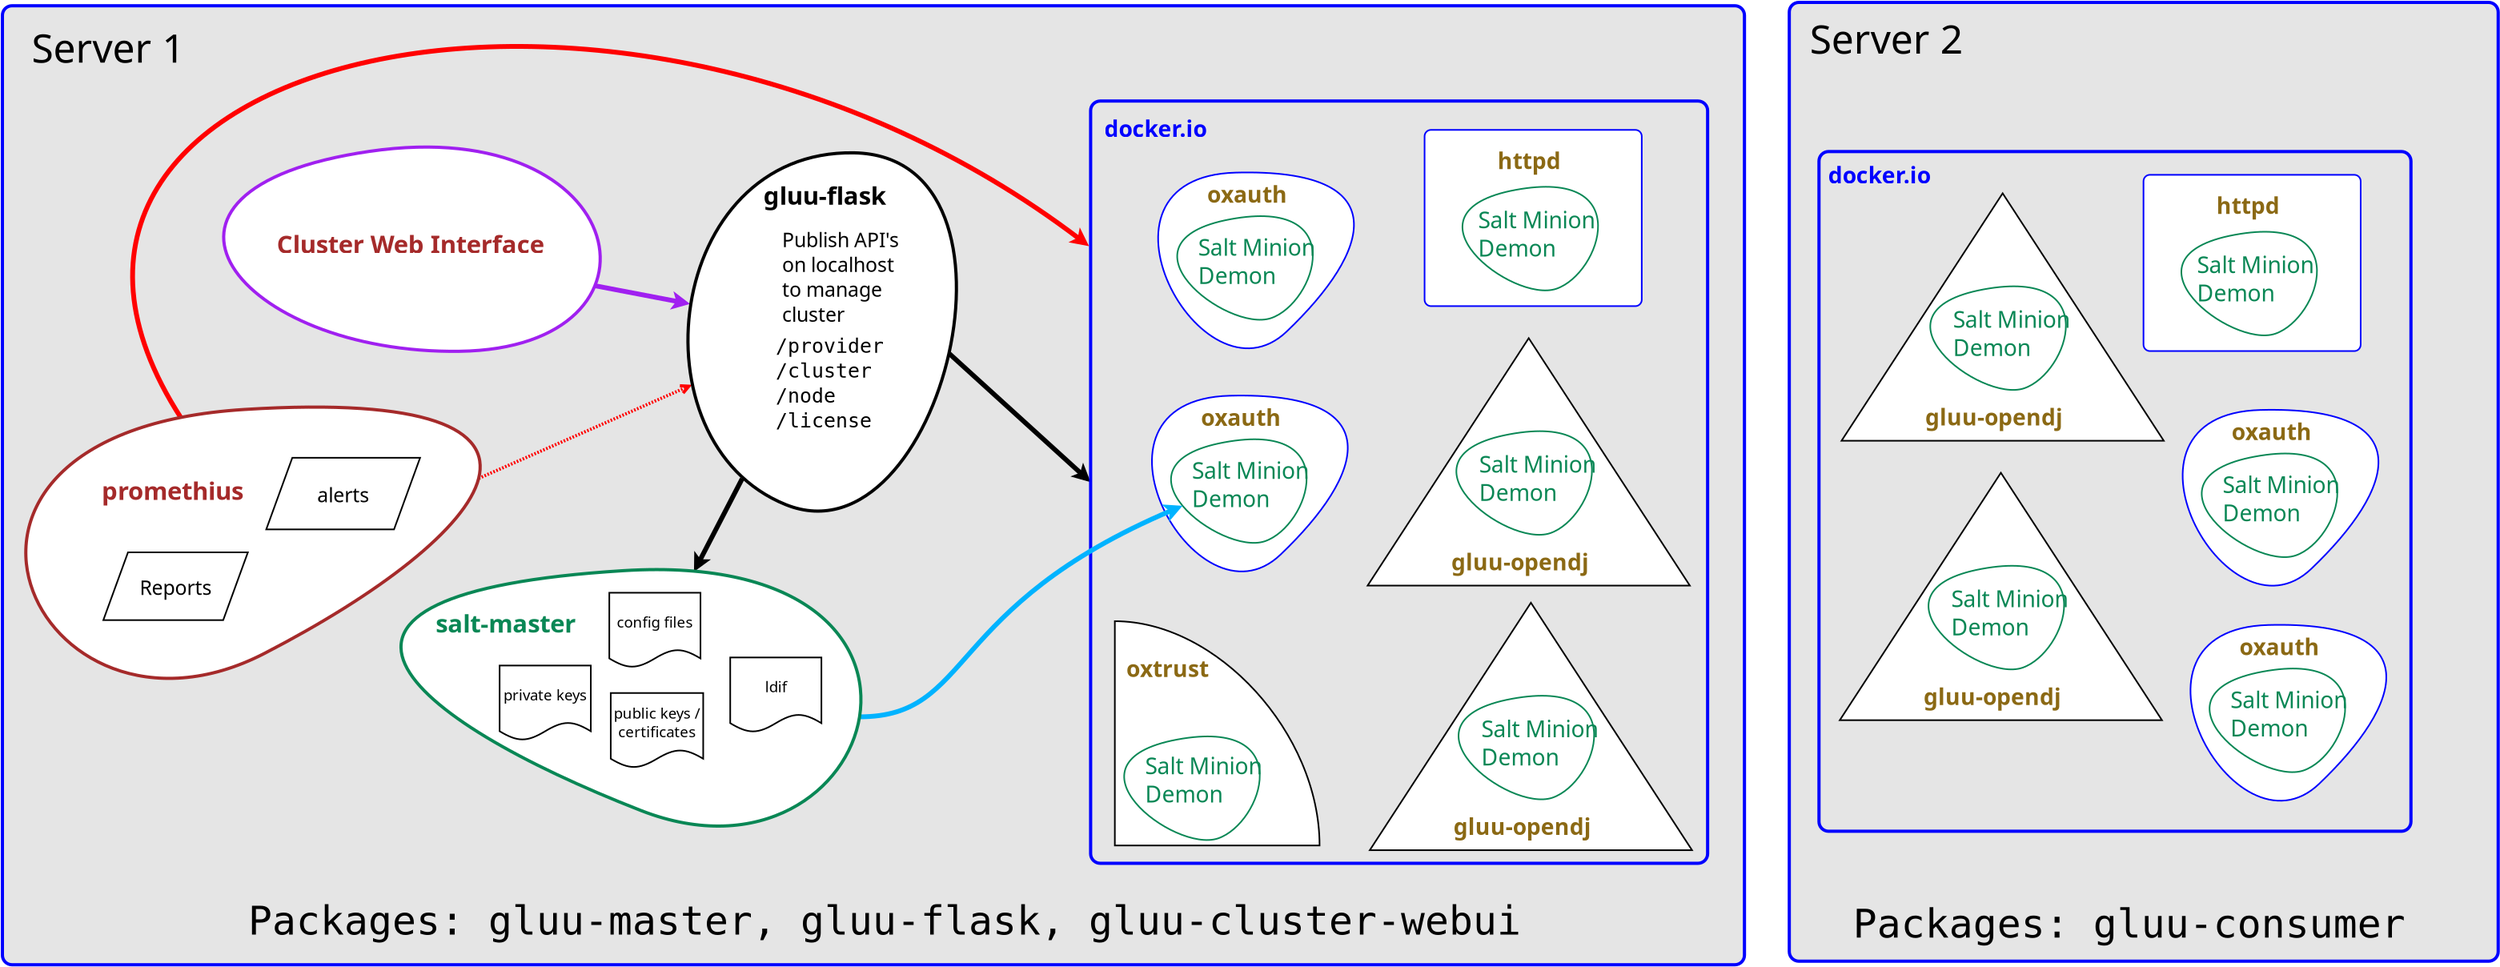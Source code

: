 <?xml version="1.0" encoding="UTF-8"?>
<dia:diagram xmlns:dia="http://www.lysator.liu.se/~alla/dia/">
  <dia:layer name="Background" visible="true" active="true">
    <dia:object type="Standard - Box" version="0" id="O0">
      <dia:attribute name="obj_pos">
        <dia:point val="-26.859,-13.164"/>
      </dia:attribute>
      <dia:attribute name="obj_bb">
        <dia:rectangle val="-26.959,-13.264;82.05,46.837"/>
      </dia:attribute>
      <dia:attribute name="elem_corner">
        <dia:point val="-26.859,-13.164"/>
      </dia:attribute>
      <dia:attribute name="elem_width">
        <dia:real val="108.809"/>
      </dia:attribute>
      <dia:attribute name="elem_height">
        <dia:real val="59.901"/>
      </dia:attribute>
      <dia:attribute name="border_width">
        <dia:real val="0.2"/>
      </dia:attribute>
      <dia:attribute name="border_color">
        <dia:color val="#0000ff"/>
      </dia:attribute>
      <dia:attribute name="inner_color">
        <dia:color val="#e5e5e5"/>
      </dia:attribute>
      <dia:attribute name="show_background">
        <dia:boolean val="true"/>
      </dia:attribute>
      <dia:attribute name="corner_radius">
        <dia:real val="0.6"/>
      </dia:attribute>
    </dia:object>
    <dia:object type="Standard - Box" version="0" id="O1">
      <dia:attribute name="obj_pos">
        <dia:point val="84.75,-13.373"/>
      </dia:attribute>
      <dia:attribute name="obj_bb">
        <dia:rectangle val="84.65,-13.473;129.128,46.615"/>
      </dia:attribute>
      <dia:attribute name="elem_corner">
        <dia:point val="84.75,-13.373"/>
      </dia:attribute>
      <dia:attribute name="elem_width">
        <dia:real val="44.278"/>
      </dia:attribute>
      <dia:attribute name="elem_height">
        <dia:real val="59.888"/>
      </dia:attribute>
      <dia:attribute name="border_width">
        <dia:real val="0.2"/>
      </dia:attribute>
      <dia:attribute name="border_color">
        <dia:color val="#0000ff"/>
      </dia:attribute>
      <dia:attribute name="inner_color">
        <dia:color val="#e5e5e5"/>
      </dia:attribute>
      <dia:attribute name="show_background">
        <dia:boolean val="true"/>
      </dia:attribute>
      <dia:attribute name="corner_radius">
        <dia:real val="0.6"/>
      </dia:attribute>
    </dia:object>
    <dia:object type="Standard - Text" version="1" id="O2">
      <dia:attribute name="obj_pos">
        <dia:point val="-11.503,44.85"/>
      </dia:attribute>
      <dia:attribute name="obj_bb">
        <dia:rectangle val="-11.503,42.782;67.467,45.595"/>
      </dia:attribute>
      <dia:attribute name="text">
        <dia:composite type="text">
          <dia:attribute name="string">
            <dia:string>#Packages: gluu-master, gluu-flask, gluu-cluster-webui#</dia:string>
          </dia:attribute>
          <dia:attribute name="font">
            <dia:font family="monospace" style="0" name="Courier"/>
          </dia:attribute>
          <dia:attribute name="height">
            <dia:real val="3.104"/>
          </dia:attribute>
          <dia:attribute name="pos">
            <dia:point val="-11.503,44.85"/>
          </dia:attribute>
          <dia:attribute name="color">
            <dia:color val="#000000"/>
          </dia:attribute>
          <dia:attribute name="alignment">
            <dia:enum val="0"/>
          </dia:attribute>
        </dia:composite>
      </dia:attribute>
      <dia:attribute name="valign">
        <dia:enum val="3"/>
      </dia:attribute>
    </dia:object>
    <dia:object type="Standard - Text" version="1" id="O3">
      <dia:attribute name="obj_pos">
        <dia:point val="88.725,45.036"/>
      </dia:attribute>
      <dia:attribute name="obj_bb">
        <dia:rectangle val="88.725,42.968;122.995,45.781"/>
      </dia:attribute>
      <dia:attribute name="text">
        <dia:composite type="text">
          <dia:attribute name="string">
            <dia:string>#Packages: gluu-consumer#</dia:string>
          </dia:attribute>
          <dia:attribute name="font">
            <dia:font family="monospace" style="0" name="Courier"/>
          </dia:attribute>
          <dia:attribute name="height">
            <dia:real val="3.104"/>
          </dia:attribute>
          <dia:attribute name="pos">
            <dia:point val="88.725,45.036"/>
          </dia:attribute>
          <dia:attribute name="color">
            <dia:color val="#000000"/>
          </dia:attribute>
          <dia:attribute name="alignment">
            <dia:enum val="0"/>
          </dia:attribute>
        </dia:composite>
      </dia:attribute>
      <dia:attribute name="valign">
        <dia:enum val="3"/>
      </dia:attribute>
    </dia:object>
    <dia:object type="Standard - Line" version="0" id="O4">
      <dia:attribute name="obj_pos">
        <dia:point val="2.889,16.357"/>
      </dia:attribute>
      <dia:attribute name="obj_bb">
        <dia:rectangle val="2.757,10.351;16.424,16.489"/>
      </dia:attribute>
      <dia:attribute name="conn_endpoints">
        <dia:point val="2.889,16.357"/>
        <dia:point val="16.219,10.511"/>
      </dia:attribute>
      <dia:attribute name="numcp">
        <dia:int val="1"/>
      </dia:attribute>
      <dia:attribute name="line_color">
        <dia:color val="#ff0000"/>
      </dia:attribute>
      <dia:attribute name="line_width">
        <dia:real val="0.2"/>
      </dia:attribute>
      <dia:attribute name="line_style">
        <dia:enum val="4"/>
      </dia:attribute>
      <dia:attribute name="end_arrow">
        <dia:enum val="1"/>
      </dia:attribute>
      <dia:attribute name="end_arrow_length">
        <dia:real val="0.5"/>
      </dia:attribute>
      <dia:attribute name="end_arrow_width">
        <dia:real val="0.5"/>
      </dia:attribute>
      <dia:connections>
        <dia:connection handle="0" to="O66" connection="1"/>
        <dia:connection handle="1" to="O59" connection="4"/>
      </dia:connections>
    </dia:object>
    <dia:object type="Standard - Line" version="0" id="O5">
      <dia:attribute name="obj_pos">
        <dia:point val="10.132,4.321"/>
      </dia:attribute>
      <dia:attribute name="obj_bb">
        <dia:rectangle val="9.956,4.145;16.421,5.878"/>
      </dia:attribute>
      <dia:attribute name="conn_endpoints">
        <dia:point val="10.132,4.321"/>
        <dia:point val="16.091,5.46"/>
      </dia:attribute>
      <dia:attribute name="numcp">
        <dia:int val="1"/>
      </dia:attribute>
      <dia:attribute name="line_color">
        <dia:color val="#a020f0"/>
      </dia:attribute>
      <dia:attribute name="line_width">
        <dia:real val="0.3"/>
      </dia:attribute>
      <dia:attribute name="end_arrow">
        <dia:enum val="22"/>
      </dia:attribute>
      <dia:attribute name="end_arrow_length">
        <dia:real val="0.5"/>
      </dia:attribute>
      <dia:attribute name="end_arrow_width">
        <dia:real val="0.5"/>
      </dia:attribute>
      <dia:connections>
        <dia:connection handle="0" to="O64" connection="4"/>
        <dia:connection handle="1" to="O59" connection="4"/>
      </dia:connections>
    </dia:object>
    <dia:object type="Standard - Line" version="0" id="O6">
      <dia:attribute name="obj_pos">
        <dia:point val="19.347,16.38"/>
      </dia:attribute>
      <dia:attribute name="obj_bb">
        <dia:rectangle val="16.127,16.177;19.549,22.486"/>
      </dia:attribute>
      <dia:attribute name="conn_endpoints">
        <dia:point val="19.347,16.38"/>
        <dia:point val="16.337,22.188"/>
      </dia:attribute>
      <dia:attribute name="numcp">
        <dia:int val="1"/>
      </dia:attribute>
      <dia:attribute name="line_width">
        <dia:real val="0.3"/>
      </dia:attribute>
      <dia:attribute name="end_arrow">
        <dia:enum val="22"/>
      </dia:attribute>
      <dia:attribute name="end_arrow_length">
        <dia:real val="0.5"/>
      </dia:attribute>
      <dia:attribute name="end_arrow_width">
        <dia:real val="0.5"/>
      </dia:attribute>
      <dia:connections>
        <dia:connection handle="0" to="O59" connection="4"/>
        <dia:connection handle="1" to="O71" connection="4"/>
      </dia:connections>
    </dia:object>
    <dia:object type="Standard - Text" version="1" id="O7">
      <dia:attribute name="obj_pos">
        <dia:point val="-25.035,-9.611"/>
      </dia:attribute>
      <dia:attribute name="obj_bb">
        <dia:rectangle val="-25.035,-12.093;-15.88,-9.098"/>
      </dia:attribute>
      <dia:attribute name="text">
        <dia:composite type="text">
          <dia:attribute name="string">
            <dia:string>#Server 1#</dia:string>
          </dia:attribute>
          <dia:attribute name="font">
            <dia:font family="sans" style="0" name="Helvetica"/>
          </dia:attribute>
          <dia:attribute name="height">
            <dia:real val="3.104"/>
          </dia:attribute>
          <dia:attribute name="pos">
            <dia:point val="-25.035,-9.611"/>
          </dia:attribute>
          <dia:attribute name="color">
            <dia:color val="#000000"/>
          </dia:attribute>
          <dia:attribute name="alignment">
            <dia:enum val="0"/>
          </dia:attribute>
        </dia:composite>
      </dia:attribute>
      <dia:attribute name="valign">
        <dia:enum val="3"/>
      </dia:attribute>
    </dia:object>
    <dia:object type="Standard - Line" version="0" id="O8">
      <dia:attribute name="obj_pos">
        <dia:point val="32.264,8.548"/>
      </dia:attribute>
      <dia:attribute name="obj_bb">
        <dia:rectangle val="32.052,8.336;41.359,16.819"/>
      </dia:attribute>
      <dia:attribute name="conn_endpoints">
        <dia:point val="32.264,8.548"/>
        <dia:point val="41.111,16.593"/>
      </dia:attribute>
      <dia:attribute name="numcp">
        <dia:int val="1"/>
      </dia:attribute>
      <dia:attribute name="line_width">
        <dia:real val="0.3"/>
      </dia:attribute>
      <dia:attribute name="end_arrow">
        <dia:enum val="22"/>
      </dia:attribute>
      <dia:attribute name="end_arrow_length">
        <dia:real val="0.5"/>
      </dia:attribute>
      <dia:attribute name="end_arrow_width">
        <dia:real val="0.5"/>
      </dia:attribute>
      <dia:connections>
        <dia:connection handle="0" to="O59" connection="1"/>
        <dia:connection handle="1" to="O9" connection="3"/>
      </dia:connections>
    </dia:object>
    <dia:object type="Standard - Box" version="0" id="O9">
      <dia:attribute name="obj_pos">
        <dia:point val="41.111,-7.212"/>
      </dia:attribute>
      <dia:attribute name="obj_bb">
        <dia:rectangle val="41.011,-7.312;79.749,40.499"/>
      </dia:attribute>
      <dia:attribute name="elem_corner">
        <dia:point val="41.111,-7.212"/>
      </dia:attribute>
      <dia:attribute name="elem_width">
        <dia:real val="38.538"/>
      </dia:attribute>
      <dia:attribute name="elem_height">
        <dia:real val="47.612"/>
      </dia:attribute>
      <dia:attribute name="border_width">
        <dia:real val="0.2"/>
      </dia:attribute>
      <dia:attribute name="border_color">
        <dia:color val="#0000ff"/>
      </dia:attribute>
      <dia:attribute name="inner_color">
        <dia:color val="#e5e5e5"/>
      </dia:attribute>
      <dia:attribute name="show_background">
        <dia:boolean val="true"/>
      </dia:attribute>
      <dia:attribute name="corner_radius">
        <dia:real val="0.6"/>
      </dia:attribute>
    </dia:object>
    <dia:object type="Standard - Text" version="1" id="O10">
      <dia:attribute name="obj_pos">
        <dia:point val="41.971,-4.957"/>
      </dia:attribute>
      <dia:attribute name="obj_bb">
        <dia:rectangle val="41.971,-6.367;48.507,-4.667"/>
      </dia:attribute>
      <dia:attribute name="text">
        <dia:composite type="text">
          <dia:attribute name="string">
            <dia:string>#docker.io#</dia:string>
          </dia:attribute>
          <dia:attribute name="font">
            <dia:font family="sans" style="80" name="Helvetica-Bold"/>
          </dia:attribute>
          <dia:attribute name="height">
            <dia:real val="1.764"/>
          </dia:attribute>
          <dia:attribute name="pos">
            <dia:point val="41.971,-4.957"/>
          </dia:attribute>
          <dia:attribute name="color">
            <dia:color val="#0000ff"/>
          </dia:attribute>
          <dia:attribute name="alignment">
            <dia:enum val="0"/>
          </dia:attribute>
        </dia:composite>
      </dia:attribute>
      <dia:attribute name="valign">
        <dia:enum val="3"/>
      </dia:attribute>
    </dia:object>
    <dia:object type="Standard - Box" version="0" id="O11">
      <dia:attribute name="obj_pos">
        <dia:point val="86.605,-4.058"/>
      </dia:attribute>
      <dia:attribute name="obj_bb">
        <dia:rectangle val="86.505,-4.158;123.678,38.498"/>
      </dia:attribute>
      <dia:attribute name="elem_corner">
        <dia:point val="86.605,-4.058"/>
      </dia:attribute>
      <dia:attribute name="elem_width">
        <dia:real val="36.974"/>
      </dia:attribute>
      <dia:attribute name="elem_height">
        <dia:real val="42.456"/>
      </dia:attribute>
      <dia:attribute name="border_width">
        <dia:real val="0.2"/>
      </dia:attribute>
      <dia:attribute name="border_color">
        <dia:color val="#0000ff"/>
      </dia:attribute>
      <dia:attribute name="inner_color">
        <dia:color val="#e5e5e5"/>
      </dia:attribute>
      <dia:attribute name="show_background">
        <dia:boolean val="true"/>
      </dia:attribute>
      <dia:attribute name="corner_radius">
        <dia:real val="0.6"/>
      </dia:attribute>
    </dia:object>
    <dia:object type="Standard - Text" version="1" id="O12">
      <dia:attribute name="obj_pos">
        <dia:point val="87.176,-2.064"/>
      </dia:attribute>
      <dia:attribute name="obj_bb">
        <dia:rectangle val="87.176,-3.474;93.711,-1.774"/>
      </dia:attribute>
      <dia:attribute name="text">
        <dia:composite type="text">
          <dia:attribute name="string">
            <dia:string>#docker.io#</dia:string>
          </dia:attribute>
          <dia:attribute name="font">
            <dia:font family="sans" style="80" name="Helvetica-Bold"/>
          </dia:attribute>
          <dia:attribute name="height">
            <dia:real val="1.764"/>
          </dia:attribute>
          <dia:attribute name="pos">
            <dia:point val="87.176,-2.064"/>
          </dia:attribute>
          <dia:attribute name="color">
            <dia:color val="#0000ff"/>
          </dia:attribute>
          <dia:attribute name="alignment">
            <dia:enum val="0"/>
          </dia:attribute>
        </dia:composite>
      </dia:attribute>
      <dia:attribute name="valign">
        <dia:enum val="3"/>
      </dia:attribute>
    </dia:object>
    <dia:object type="Standard - BezierLine" version="0" id="O13">
      <dia:attribute name="obj_pos">
        <dia:point val="-11.103,19.668"/>
      </dia:attribute>
      <dia:attribute name="obj_bb">
        <dia:rectangle val="-18.876,-10.675;41.221,12.808"/>
      </dia:attribute>
      <dia:attribute name="bez_points">
        <dia:point val="-11.103,19.668"/>
        <dia:point val="-25.858,-3.075"/>
        <dia:point val="31.175,-5.632"/>
        <dia:point val="60.38,16.593"/>
      </dia:attribute>
      <dia:attribute name="corner_types">
        <dia:enum val="0"/>
        <dia:enum val="0"/>
      </dia:attribute>
      <dia:attribute name="line_color">
        <dia:color val="#ff0000"/>
      </dia:attribute>
      <dia:attribute name="line_width">
        <dia:real val="0.3"/>
      </dia:attribute>
      <dia:attribute name="end_arrow">
        <dia:enum val="22"/>
      </dia:attribute>
      <dia:attribute name="end_arrow_length">
        <dia:real val="0.5"/>
      </dia:attribute>
      <dia:attribute name="end_arrow_width">
        <dia:real val="0.5"/>
      </dia:attribute>
      <dia:connections>
        <dia:connection handle="0" to="O66" connection="4"/>
        <dia:connection handle="3" to="O9" connection="8"/>
      </dia:connections>
    </dia:object>
    <dia:group>
      <dia:object type="Geometric - Isoceles Triangle" version="1" id="O14">
        <dia:attribute name="obj_pos">
          <dia:point val="58.412,7.599"/>
        </dia:attribute>
        <dia:attribute name="obj_bb">
          <dia:rectangle val="58.32,7.507;78.63,23.104"/>
        </dia:attribute>
        <dia:attribute name="meta">
          <dia:composite type="dict"/>
        </dia:attribute>
        <dia:attribute name="elem_corner">
          <dia:point val="58.412,7.599"/>
        </dia:attribute>
        <dia:attribute name="elem_width">
          <dia:real val="20.125"/>
        </dia:attribute>
        <dia:attribute name="elem_height">
          <dia:real val="15.455"/>
        </dia:attribute>
        <dia:attribute name="line_width">
          <dia:real val="0.1"/>
        </dia:attribute>
        <dia:attribute name="line_colour">
          <dia:color val="#000000"/>
        </dia:attribute>
        <dia:attribute name="fill_colour">
          <dia:color val="#ffffff"/>
        </dia:attribute>
        <dia:attribute name="show_background">
          <dia:boolean val="true"/>
        </dia:attribute>
        <dia:attribute name="line_style">
          <dia:enum val="0"/>
          <dia:real val="1"/>
        </dia:attribute>
        <dia:attribute name="flip_horizontal">
          <dia:boolean val="false"/>
        </dia:attribute>
        <dia:attribute name="flip_vertical">
          <dia:boolean val="false"/>
        </dia:attribute>
        <dia:attribute name="subscale">
          <dia:real val="1"/>
        </dia:attribute>
      </dia:object>
      <dia:group>
        <dia:object type="Standard - Beziergon" version="0" id="O15">
          <dia:attribute name="obj_pos">
            <dia:point val="67.279,13.601"/>
          </dia:attribute>
          <dia:attribute name="obj_bb">
            <dia:rectangle val="63.905,13.358;72.475,19.93"/>
          </dia:attribute>
          <dia:attribute name="bez_points">
            <dia:point val="67.279,13.601"/>
            <dia:point val="74.856,12.205"/>
            <dia:point val="72.575,18.837"/>
            <dia:point val="69.821,19.777"/>
            <dia:point val="67.067,20.716"/>
            <dia:point val="59.703,14.996"/>
          </dia:attribute>
          <dia:attribute name="corner_types">
            <dia:enum val="1815938112"/>
            <dia:enum val="0"/>
            <dia:enum val="0"/>
          </dia:attribute>
          <dia:attribute name="line_color">
            <dia:color val="#098755"/>
          </dia:attribute>
          <dia:attribute name="line_width">
            <dia:real val="0.1"/>
          </dia:attribute>
          <dia:attribute name="show_background">
            <dia:boolean val="true"/>
          </dia:attribute>
        </dia:object>
        <dia:object type="Standard - Text" version="1" id="O16">
          <dia:attribute name="obj_pos">
            <dia:point val="65.374,15.996"/>
          </dia:attribute>
          <dia:attribute name="obj_bb">
            <dia:rectangle val="65.374,14.586;72.201,18.05"/>
          </dia:attribute>
          <dia:attribute name="text">
            <dia:composite type="text">
              <dia:attribute name="string">
                <dia:string>#Salt Minion
Demon#</dia:string>
              </dia:attribute>
              <dia:attribute name="font">
                <dia:font family="sans" style="0" name="Helvetica"/>
              </dia:attribute>
              <dia:attribute name="height">
                <dia:real val="1.764"/>
              </dia:attribute>
              <dia:attribute name="pos">
                <dia:point val="65.374,15.996"/>
              </dia:attribute>
              <dia:attribute name="color">
                <dia:color val="#098755"/>
              </dia:attribute>
              <dia:attribute name="alignment">
                <dia:enum val="0"/>
              </dia:attribute>
            </dia:composite>
          </dia:attribute>
          <dia:attribute name="valign">
            <dia:enum val="3"/>
          </dia:attribute>
        </dia:object>
      </dia:group>
      <dia:object type="Standard - Text" version="1" id="O17">
        <dia:attribute name="obj_pos">
          <dia:point val="63.645,22.102"/>
        </dia:attribute>
        <dia:attribute name="obj_bb">
          <dia:rectangle val="63.645,20.692;72.268,22.392"/>
        </dia:attribute>
        <dia:attribute name="text">
          <dia:composite type="text">
            <dia:attribute name="string">
              <dia:string>#gluu-opendj#</dia:string>
            </dia:attribute>
            <dia:attribute name="font">
              <dia:font family="sans" style="80" name="Helvetica-Bold"/>
            </dia:attribute>
            <dia:attribute name="height">
              <dia:real val="1.764"/>
            </dia:attribute>
            <dia:attribute name="pos">
              <dia:point val="63.645,22.102"/>
            </dia:attribute>
            <dia:attribute name="color">
              <dia:color val="#8b6914"/>
            </dia:attribute>
            <dia:attribute name="alignment">
              <dia:enum val="0"/>
            </dia:attribute>
          </dia:composite>
        </dia:attribute>
        <dia:attribute name="valign">
          <dia:enum val="3"/>
        </dia:attribute>
      </dia:object>
    </dia:group>
    <dia:group>
      <dia:object type="Geometric - Isoceles Triangle" version="1" id="O18">
        <dia:attribute name="obj_pos">
          <dia:point val="88.014,-1.449"/>
        </dia:attribute>
        <dia:attribute name="obj_bb">
          <dia:rectangle val="87.922,-1.541;108.231,14.056"/>
        </dia:attribute>
        <dia:attribute name="meta">
          <dia:composite type="dict"/>
        </dia:attribute>
        <dia:attribute name="elem_corner">
          <dia:point val="88.014,-1.449"/>
        </dia:attribute>
        <dia:attribute name="elem_width">
          <dia:real val="20.125"/>
        </dia:attribute>
        <dia:attribute name="elem_height">
          <dia:real val="15.455"/>
        </dia:attribute>
        <dia:attribute name="line_width">
          <dia:real val="0.1"/>
        </dia:attribute>
        <dia:attribute name="line_colour">
          <dia:color val="#000000"/>
        </dia:attribute>
        <dia:attribute name="fill_colour">
          <dia:color val="#ffffff"/>
        </dia:attribute>
        <dia:attribute name="show_background">
          <dia:boolean val="true"/>
        </dia:attribute>
        <dia:attribute name="line_style">
          <dia:enum val="0"/>
          <dia:real val="1"/>
        </dia:attribute>
        <dia:attribute name="flip_horizontal">
          <dia:boolean val="false"/>
        </dia:attribute>
        <dia:attribute name="flip_vertical">
          <dia:boolean val="false"/>
        </dia:attribute>
        <dia:attribute name="subscale">
          <dia:real val="1"/>
        </dia:attribute>
      </dia:object>
      <dia:group>
        <dia:object type="Standard - Beziergon" version="0" id="O19">
          <dia:attribute name="obj_pos">
            <dia:point val="96.881,4.553"/>
          </dia:attribute>
          <dia:attribute name="obj_bb">
            <dia:rectangle val="93.507,4.31;102.076,10.882"/>
          </dia:attribute>
          <dia:attribute name="bez_points">
            <dia:point val="96.881,4.553"/>
            <dia:point val="104.457,3.157"/>
            <dia:point val="102.177,9.789"/>
            <dia:point val="99.423,10.729"/>
            <dia:point val="96.668,11.668"/>
            <dia:point val="89.304,5.948"/>
          </dia:attribute>
          <dia:attribute name="corner_types">
            <dia:enum val="1815938112"/>
            <dia:enum val="0"/>
            <dia:enum val="0"/>
          </dia:attribute>
          <dia:attribute name="line_color">
            <dia:color val="#098755"/>
          </dia:attribute>
          <dia:attribute name="line_width">
            <dia:real val="0.1"/>
          </dia:attribute>
          <dia:attribute name="show_background">
            <dia:boolean val="true"/>
          </dia:attribute>
        </dia:object>
        <dia:object type="Standard - Text" version="1" id="O20">
          <dia:attribute name="obj_pos">
            <dia:point val="94.975,6.948"/>
          </dia:attribute>
          <dia:attribute name="obj_bb">
            <dia:rectangle val="94.975,5.538;101.803,9.002"/>
          </dia:attribute>
          <dia:attribute name="text">
            <dia:composite type="text">
              <dia:attribute name="string">
                <dia:string>#Salt Minion
Demon#</dia:string>
              </dia:attribute>
              <dia:attribute name="font">
                <dia:font family="sans" style="0" name="Helvetica"/>
              </dia:attribute>
              <dia:attribute name="height">
                <dia:real val="1.764"/>
              </dia:attribute>
              <dia:attribute name="pos">
                <dia:point val="94.975,6.948"/>
              </dia:attribute>
              <dia:attribute name="color">
                <dia:color val="#098755"/>
              </dia:attribute>
              <dia:attribute name="alignment">
                <dia:enum val="0"/>
              </dia:attribute>
            </dia:composite>
          </dia:attribute>
          <dia:attribute name="valign">
            <dia:enum val="3"/>
          </dia:attribute>
        </dia:object>
      </dia:group>
      <dia:object type="Standard - Text" version="1" id="O21">
        <dia:attribute name="obj_pos">
          <dia:point val="93.247,13.054"/>
        </dia:attribute>
        <dia:attribute name="obj_bb">
          <dia:rectangle val="93.247,11.644;101.87,13.344"/>
        </dia:attribute>
        <dia:attribute name="text">
          <dia:composite type="text">
            <dia:attribute name="string">
              <dia:string>#gluu-opendj#</dia:string>
            </dia:attribute>
            <dia:attribute name="font">
              <dia:font family="sans" style="80" name="Helvetica-Bold"/>
            </dia:attribute>
            <dia:attribute name="height">
              <dia:real val="1.764"/>
            </dia:attribute>
            <dia:attribute name="pos">
              <dia:point val="93.247,13.054"/>
            </dia:attribute>
            <dia:attribute name="color">
              <dia:color val="#8b6914"/>
            </dia:attribute>
            <dia:attribute name="alignment">
              <dia:enum val="0"/>
            </dia:attribute>
          </dia:composite>
        </dia:attribute>
        <dia:attribute name="valign">
          <dia:enum val="3"/>
        </dia:attribute>
      </dia:object>
    </dia:group>
    <dia:group>
      <dia:object type="Geometric - Isoceles Triangle" version="1" id="O22">
        <dia:attribute name="obj_pos">
          <dia:point val="58.549,24.124"/>
        </dia:attribute>
        <dia:attribute name="obj_bb">
          <dia:rectangle val="58.457,24.032;78.766,39.629"/>
        </dia:attribute>
        <dia:attribute name="meta">
          <dia:composite type="dict"/>
        </dia:attribute>
        <dia:attribute name="elem_corner">
          <dia:point val="58.549,24.124"/>
        </dia:attribute>
        <dia:attribute name="elem_width">
          <dia:real val="20.125"/>
        </dia:attribute>
        <dia:attribute name="elem_height">
          <dia:real val="15.455"/>
        </dia:attribute>
        <dia:attribute name="line_width">
          <dia:real val="0.1"/>
        </dia:attribute>
        <dia:attribute name="line_colour">
          <dia:color val="#000000"/>
        </dia:attribute>
        <dia:attribute name="fill_colour">
          <dia:color val="#ffffff"/>
        </dia:attribute>
        <dia:attribute name="show_background">
          <dia:boolean val="true"/>
        </dia:attribute>
        <dia:attribute name="line_style">
          <dia:enum val="0"/>
          <dia:real val="1"/>
        </dia:attribute>
        <dia:attribute name="flip_horizontal">
          <dia:boolean val="false"/>
        </dia:attribute>
        <dia:attribute name="flip_vertical">
          <dia:boolean val="false"/>
        </dia:attribute>
        <dia:attribute name="subscale">
          <dia:real val="1"/>
        </dia:attribute>
      </dia:object>
      <dia:group>
        <dia:object type="Standard - Beziergon" version="0" id="O23">
          <dia:attribute name="obj_pos">
            <dia:point val="67.416,30.126"/>
          </dia:attribute>
          <dia:attribute name="obj_bb">
            <dia:rectangle val="64.042,29.884;72.611,36.456"/>
          </dia:attribute>
          <dia:attribute name="bez_points">
            <dia:point val="67.416,30.126"/>
            <dia:point val="74.992,28.731"/>
            <dia:point val="72.712,35.362"/>
            <dia:point val="69.958,36.302"/>
            <dia:point val="67.204,37.242"/>
            <dia:point val="59.84,31.521"/>
          </dia:attribute>
          <dia:attribute name="corner_types">
            <dia:enum val="1815938112"/>
            <dia:enum val="0"/>
            <dia:enum val="0"/>
          </dia:attribute>
          <dia:attribute name="line_color">
            <dia:color val="#098755"/>
          </dia:attribute>
          <dia:attribute name="line_width">
            <dia:real val="0.1"/>
          </dia:attribute>
          <dia:attribute name="show_background">
            <dia:boolean val="true"/>
          </dia:attribute>
        </dia:object>
        <dia:object type="Standard - Text" version="1" id="O24">
          <dia:attribute name="obj_pos">
            <dia:point val="65.51,32.522"/>
          </dia:attribute>
          <dia:attribute name="obj_bb">
            <dia:rectangle val="65.51,31.111;72.338,34.575"/>
          </dia:attribute>
          <dia:attribute name="text">
            <dia:composite type="text">
              <dia:attribute name="string">
                <dia:string>#Salt Minion
Demon#</dia:string>
              </dia:attribute>
              <dia:attribute name="font">
                <dia:font family="sans" style="0" name="Helvetica"/>
              </dia:attribute>
              <dia:attribute name="height">
                <dia:real val="1.764"/>
              </dia:attribute>
              <dia:attribute name="pos">
                <dia:point val="65.51,32.522"/>
              </dia:attribute>
              <dia:attribute name="color">
                <dia:color val="#098755"/>
              </dia:attribute>
              <dia:attribute name="alignment">
                <dia:enum val="0"/>
              </dia:attribute>
            </dia:composite>
          </dia:attribute>
          <dia:attribute name="valign">
            <dia:enum val="3"/>
          </dia:attribute>
        </dia:object>
      </dia:group>
      <dia:object type="Standard - Text" version="1" id="O25">
        <dia:attribute name="obj_pos">
          <dia:point val="63.782,38.627"/>
        </dia:attribute>
        <dia:attribute name="obj_bb">
          <dia:rectangle val="63.782,37.217;72.405,38.917"/>
        </dia:attribute>
        <dia:attribute name="text">
          <dia:composite type="text">
            <dia:attribute name="string">
              <dia:string>#gluu-opendj#</dia:string>
            </dia:attribute>
            <dia:attribute name="font">
              <dia:font family="sans" style="80" name="Helvetica-Bold"/>
            </dia:attribute>
            <dia:attribute name="height">
              <dia:real val="1.764"/>
            </dia:attribute>
            <dia:attribute name="pos">
              <dia:point val="63.782,38.627"/>
            </dia:attribute>
            <dia:attribute name="color">
              <dia:color val="#8b6914"/>
            </dia:attribute>
            <dia:attribute name="alignment">
              <dia:enum val="0"/>
            </dia:attribute>
          </dia:composite>
        </dia:attribute>
        <dia:attribute name="valign">
          <dia:enum val="3"/>
        </dia:attribute>
      </dia:object>
    </dia:group>
    <dia:group>
      <dia:object type="Geometric - Isoceles Triangle" version="1" id="O26">
        <dia:attribute name="obj_pos">
          <dia:point val="87.903,16.007"/>
        </dia:attribute>
        <dia:attribute name="obj_bb">
          <dia:rectangle val="87.81,15.916;108.12,31.513"/>
        </dia:attribute>
        <dia:attribute name="meta">
          <dia:composite type="dict"/>
        </dia:attribute>
        <dia:attribute name="elem_corner">
          <dia:point val="87.903,16.007"/>
        </dia:attribute>
        <dia:attribute name="elem_width">
          <dia:real val="20.125"/>
        </dia:attribute>
        <dia:attribute name="elem_height">
          <dia:real val="15.455"/>
        </dia:attribute>
        <dia:attribute name="line_width">
          <dia:real val="0.1"/>
        </dia:attribute>
        <dia:attribute name="line_colour">
          <dia:color val="#000000"/>
        </dia:attribute>
        <dia:attribute name="fill_colour">
          <dia:color val="#ffffff"/>
        </dia:attribute>
        <dia:attribute name="show_background">
          <dia:boolean val="true"/>
        </dia:attribute>
        <dia:attribute name="line_style">
          <dia:enum val="0"/>
          <dia:real val="1"/>
        </dia:attribute>
        <dia:attribute name="flip_horizontal">
          <dia:boolean val="false"/>
        </dia:attribute>
        <dia:attribute name="flip_vertical">
          <dia:boolean val="false"/>
        </dia:attribute>
        <dia:attribute name="subscale">
          <dia:real val="1"/>
        </dia:attribute>
      </dia:object>
      <dia:group>
        <dia:object type="Standard - Beziergon" version="0" id="O27">
          <dia:attribute name="obj_pos">
            <dia:point val="96.77,22.009"/>
          </dia:attribute>
          <dia:attribute name="obj_bb">
            <dia:rectangle val="93.395,21.767;101.965,28.339"/>
          </dia:attribute>
          <dia:attribute name="bez_points">
            <dia:point val="96.77,22.009"/>
            <dia:point val="104.346,20.614"/>
            <dia:point val="102.065,27.246"/>
            <dia:point val="99.311,28.185"/>
            <dia:point val="96.557,29.125"/>
            <dia:point val="89.193,23.404"/>
          </dia:attribute>
          <dia:attribute name="corner_types">
            <dia:enum val="1815938112"/>
            <dia:enum val="0"/>
            <dia:enum val="0"/>
          </dia:attribute>
          <dia:attribute name="line_color">
            <dia:color val="#098755"/>
          </dia:attribute>
          <dia:attribute name="line_width">
            <dia:real val="0.1"/>
          </dia:attribute>
          <dia:attribute name="show_background">
            <dia:boolean val="true"/>
          </dia:attribute>
        </dia:object>
        <dia:object type="Standard - Text" version="1" id="O28">
          <dia:attribute name="obj_pos">
            <dia:point val="94.864,24.405"/>
          </dia:attribute>
          <dia:attribute name="obj_bb">
            <dia:rectangle val="94.864,22.995;101.691,26.459"/>
          </dia:attribute>
          <dia:attribute name="text">
            <dia:composite type="text">
              <dia:attribute name="string">
                <dia:string>#Salt Minion
Demon#</dia:string>
              </dia:attribute>
              <dia:attribute name="font">
                <dia:font family="sans" style="0" name="Helvetica"/>
              </dia:attribute>
              <dia:attribute name="height">
                <dia:real val="1.764"/>
              </dia:attribute>
              <dia:attribute name="pos">
                <dia:point val="94.864,24.405"/>
              </dia:attribute>
              <dia:attribute name="color">
                <dia:color val="#098755"/>
              </dia:attribute>
              <dia:attribute name="alignment">
                <dia:enum val="0"/>
              </dia:attribute>
            </dia:composite>
          </dia:attribute>
          <dia:attribute name="valign">
            <dia:enum val="3"/>
          </dia:attribute>
        </dia:object>
      </dia:group>
      <dia:object type="Standard - Text" version="1" id="O29">
        <dia:attribute name="obj_pos">
          <dia:point val="93.136,30.51"/>
        </dia:attribute>
        <dia:attribute name="obj_bb">
          <dia:rectangle val="93.136,29.1;101.758,30.8"/>
        </dia:attribute>
        <dia:attribute name="text">
          <dia:composite type="text">
            <dia:attribute name="string">
              <dia:string>#gluu-opendj#</dia:string>
            </dia:attribute>
            <dia:attribute name="font">
              <dia:font family="sans" style="80" name="Helvetica-Bold"/>
            </dia:attribute>
            <dia:attribute name="height">
              <dia:real val="1.764"/>
            </dia:attribute>
            <dia:attribute name="pos">
              <dia:point val="93.136,30.51"/>
            </dia:attribute>
            <dia:attribute name="color">
              <dia:color val="#8b6914"/>
            </dia:attribute>
            <dia:attribute name="alignment">
              <dia:enum val="0"/>
            </dia:attribute>
          </dia:composite>
        </dia:attribute>
        <dia:attribute name="valign">
          <dia:enum val="3"/>
        </dia:attribute>
      </dia:object>
    </dia:group>
    <dia:group>
      <dia:object type="Standard - Beziergon" version="0" id="O30">
        <dia:attribute name="obj_pos">
          <dia:point val="50.184,-2.742"/>
        </dia:attribute>
        <dia:attribute name="obj_bb">
          <dia:rectangle val="45.278,-2.801;57.608,8.284"/>
        </dia:attribute>
        <dia:attribute name="bez_points">
          <dia:point val="50.184,-2.742"/>
          <dia:point val="60.303,-3.006"/>
          <dia:point val="58.635,2.151"/>
          <dia:point val="53.356,7.185"/>
          <dia:point val="48.078,12.219"/>
          <dia:point val="40.065,-2.477"/>
        </dia:attribute>
        <dia:attribute name="corner_types">
          <dia:enum val="1816002559"/>
          <dia:enum val="0"/>
          <dia:enum val="0"/>
        </dia:attribute>
        <dia:attribute name="line_color">
          <dia:color val="#0000ff"/>
        </dia:attribute>
        <dia:attribute name="line_width">
          <dia:real val="0.1"/>
        </dia:attribute>
        <dia:attribute name="show_background">
          <dia:boolean val="true"/>
        </dia:attribute>
      </dia:object>
      <dia:object type="Standard - Text" version="1" id="O31">
        <dia:attribute name="obj_pos">
          <dia:point val="48.391,-0.856"/>
        </dia:attribute>
        <dia:attribute name="obj_bb">
          <dia:rectangle val="48.391,-2.266;53.349,-0.566"/>
        </dia:attribute>
        <dia:attribute name="text">
          <dia:composite type="text">
            <dia:attribute name="string">
              <dia:string>#oxauth#</dia:string>
            </dia:attribute>
            <dia:attribute name="font">
              <dia:font family="sans" style="80" name="Helvetica-Bold"/>
            </dia:attribute>
            <dia:attribute name="height">
              <dia:real val="1.764"/>
            </dia:attribute>
            <dia:attribute name="pos">
              <dia:point val="48.391,-0.856"/>
            </dia:attribute>
            <dia:attribute name="color">
              <dia:color val="#8b6914"/>
            </dia:attribute>
            <dia:attribute name="alignment">
              <dia:enum val="0"/>
            </dia:attribute>
          </dia:composite>
        </dia:attribute>
        <dia:attribute name="valign">
          <dia:enum val="3"/>
        </dia:attribute>
      </dia:object>
      <dia:group>
        <dia:object type="Standard - Beziergon" version="0" id="O32">
          <dia:attribute name="obj_pos">
            <dia:point val="49.844,0.17"/>
          </dia:attribute>
          <dia:attribute name="obj_bb">
            <dia:rectangle val="46.469,-0.072;55.039,6.5"/>
          </dia:attribute>
          <dia:attribute name="bez_points">
            <dia:point val="49.844,0.17"/>
            <dia:point val="57.42,-1.225"/>
            <dia:point val="55.139,5.407"/>
            <dia:point val="52.385,6.346"/>
            <dia:point val="49.631,7.286"/>
            <dia:point val="42.267,1.565"/>
          </dia:attribute>
          <dia:attribute name="corner_types">
            <dia:enum val="1815938112"/>
            <dia:enum val="0"/>
            <dia:enum val="0"/>
          </dia:attribute>
          <dia:attribute name="line_color">
            <dia:color val="#098755"/>
          </dia:attribute>
          <dia:attribute name="line_width">
            <dia:real val="0.1"/>
          </dia:attribute>
          <dia:attribute name="show_background">
            <dia:boolean val="true"/>
          </dia:attribute>
        </dia:object>
        <dia:object type="Standard - Text" version="1" id="O33">
          <dia:attribute name="obj_pos">
            <dia:point val="47.827,2.455"/>
          </dia:attribute>
          <dia:attribute name="obj_bb">
            <dia:rectangle val="47.827,1.045;54.654,4.509"/>
          </dia:attribute>
          <dia:attribute name="text">
            <dia:composite type="text">
              <dia:attribute name="string">
                <dia:string>#Salt Minion
Demon#</dia:string>
              </dia:attribute>
              <dia:attribute name="font">
                <dia:font family="sans" style="0" name="Helvetica"/>
              </dia:attribute>
              <dia:attribute name="height">
                <dia:real val="1.764"/>
              </dia:attribute>
              <dia:attribute name="pos">
                <dia:point val="47.827,2.455"/>
              </dia:attribute>
              <dia:attribute name="color">
                <dia:color val="#098755"/>
              </dia:attribute>
              <dia:attribute name="alignment">
                <dia:enum val="0"/>
              </dia:attribute>
            </dia:composite>
          </dia:attribute>
          <dia:attribute name="valign">
            <dia:enum val="3"/>
          </dia:attribute>
        </dia:object>
      </dia:group>
    </dia:group>
    <dia:group>
      <dia:object type="Standard - Beziergon" version="0" id="O34">
        <dia:attribute name="obj_pos">
          <dia:point val="49.798,11.194"/>
        </dia:attribute>
        <dia:attribute name="obj_bb">
          <dia:rectangle val="44.892,11.135;57.222,22.22"/>
        </dia:attribute>
        <dia:attribute name="bez_points">
          <dia:point val="49.798,11.194"/>
          <dia:point val="59.917,10.93"/>
          <dia:point val="58.248,16.087"/>
          <dia:point val="52.97,21.121"/>
          <dia:point val="47.692,26.155"/>
          <dia:point val="39.679,11.459"/>
        </dia:attribute>
        <dia:attribute name="corner_types">
          <dia:enum val="1816002559"/>
          <dia:enum val="0"/>
          <dia:enum val="0"/>
        </dia:attribute>
        <dia:attribute name="line_color">
          <dia:color val="#0000ff"/>
        </dia:attribute>
        <dia:attribute name="line_width">
          <dia:real val="0.1"/>
        </dia:attribute>
        <dia:attribute name="show_background">
          <dia:boolean val="true"/>
        </dia:attribute>
      </dia:object>
      <dia:object type="Standard - Text" version="1" id="O35">
        <dia:attribute name="obj_pos">
          <dia:point val="48.005,13.08"/>
        </dia:attribute>
        <dia:attribute name="obj_bb">
          <dia:rectangle val="48.005,11.67;52.962,13.37"/>
        </dia:attribute>
        <dia:attribute name="text">
          <dia:composite type="text">
            <dia:attribute name="string">
              <dia:string>#oxauth#</dia:string>
            </dia:attribute>
            <dia:attribute name="font">
              <dia:font family="sans" style="80" name="Helvetica-Bold"/>
            </dia:attribute>
            <dia:attribute name="height">
              <dia:real val="1.764"/>
            </dia:attribute>
            <dia:attribute name="pos">
              <dia:point val="48.005,13.08"/>
            </dia:attribute>
            <dia:attribute name="color">
              <dia:color val="#8b6914"/>
            </dia:attribute>
            <dia:attribute name="alignment">
              <dia:enum val="0"/>
            </dia:attribute>
          </dia:composite>
        </dia:attribute>
        <dia:attribute name="valign">
          <dia:enum val="3"/>
        </dia:attribute>
      </dia:object>
      <dia:group>
        <dia:object type="Standard - Beziergon" version="0" id="O36">
          <dia:attribute name="obj_pos">
            <dia:point val="49.457,14.106"/>
          </dia:attribute>
          <dia:attribute name="obj_bb">
            <dia:rectangle val="46.083,13.864;54.653,20.436"/>
          </dia:attribute>
          <dia:attribute name="bez_points">
            <dia:point val="49.457,14.106"/>
            <dia:point val="57.034,12.711"/>
            <dia:point val="54.753,19.343"/>
            <dia:point val="51.999,20.282"/>
            <dia:point val="49.245,21.222"/>
            <dia:point val="41.881,15.501"/>
          </dia:attribute>
          <dia:attribute name="corner_types">
            <dia:enum val="1815938112"/>
            <dia:enum val="0"/>
            <dia:enum val="0"/>
          </dia:attribute>
          <dia:attribute name="line_color">
            <dia:color val="#098755"/>
          </dia:attribute>
          <dia:attribute name="line_width">
            <dia:real val="0.1"/>
          </dia:attribute>
          <dia:attribute name="show_background">
            <dia:boolean val="true"/>
          </dia:attribute>
        </dia:object>
        <dia:object type="Standard - Text" version="1" id="O37">
          <dia:attribute name="obj_pos">
            <dia:point val="47.44,16.391"/>
          </dia:attribute>
          <dia:attribute name="obj_bb">
            <dia:rectangle val="47.44,14.981;54.268,18.445"/>
          </dia:attribute>
          <dia:attribute name="text">
            <dia:composite type="text">
              <dia:attribute name="string">
                <dia:string>#Salt Minion
Demon#</dia:string>
              </dia:attribute>
              <dia:attribute name="font">
                <dia:font family="sans" style="0" name="Helvetica"/>
              </dia:attribute>
              <dia:attribute name="height">
                <dia:real val="1.764"/>
              </dia:attribute>
              <dia:attribute name="pos">
                <dia:point val="47.44,16.391"/>
              </dia:attribute>
              <dia:attribute name="color">
                <dia:color val="#098755"/>
              </dia:attribute>
              <dia:attribute name="alignment">
                <dia:enum val="0"/>
              </dia:attribute>
            </dia:composite>
          </dia:attribute>
          <dia:attribute name="valign">
            <dia:enum val="3"/>
          </dia:attribute>
        </dia:object>
      </dia:group>
    </dia:group>
    <dia:object type="Standard - BezierLine" version="0" id="O38">
      <dia:attribute name="obj_pos">
        <dia:point val="26.679,31.25"/>
      </dia:attribute>
      <dia:attribute name="obj_bb">
        <dia:rectangle val="26.529,17.954;46.854,31.4"/>
      </dia:attribute>
      <dia:attribute name="bez_points">
        <dia:point val="26.679,31.25"/>
        <dia:point val="33.803,31.25"/>
        <dia:point val="31.867,24.41"/>
        <dia:point val="46.854,18.07"/>
      </dia:attribute>
      <dia:attribute name="corner_types">
        <dia:enum val="0"/>
        <dia:enum val="0"/>
      </dia:attribute>
      <dia:attribute name="line_color">
        <dia:color val="#00b3ff"/>
      </dia:attribute>
      <dia:attribute name="line_width">
        <dia:real val="0.3"/>
      </dia:attribute>
      <dia:attribute name="end_arrow">
        <dia:enum val="22"/>
      </dia:attribute>
      <dia:attribute name="end_arrow_length">
        <dia:real val="0.5"/>
      </dia:attribute>
      <dia:attribute name="end_arrow_width">
        <dia:real val="0.5"/>
      </dia:attribute>
      <dia:connections>
        <dia:connection handle="0" to="O71" connection="1"/>
        <dia:connection handle="3" to="O36" connection="3"/>
      </dia:connections>
    </dia:object>
    <dia:group>
      <dia:object type="Standard - Beziergon" version="0" id="O39">
        <dia:attribute name="obj_pos">
          <dia:point val="114.176,12.084"/>
        </dia:attribute>
        <dia:attribute name="obj_bb">
          <dia:rectangle val="109.27,12.024;121.6,23.11"/>
        </dia:attribute>
        <dia:attribute name="bez_points">
          <dia:point val="114.176,12.084"/>
          <dia:point val="124.295,11.82"/>
          <dia:point val="122.626,16.976"/>
          <dia:point val="117.348,22.01"/>
          <dia:point val="112.07,27.044"/>
          <dia:point val="104.057,12.348"/>
        </dia:attribute>
        <dia:attribute name="corner_types">
          <dia:enum val="1816002559"/>
          <dia:enum val="0"/>
          <dia:enum val="0"/>
        </dia:attribute>
        <dia:attribute name="line_color">
          <dia:color val="#0000ff"/>
        </dia:attribute>
        <dia:attribute name="line_width">
          <dia:real val="0.1"/>
        </dia:attribute>
        <dia:attribute name="show_background">
          <dia:boolean val="true"/>
        </dia:attribute>
      </dia:object>
      <dia:object type="Standard - Text" version="1" id="O40">
        <dia:attribute name="obj_pos">
          <dia:point val="112.383,13.97"/>
        </dia:attribute>
        <dia:attribute name="obj_bb">
          <dia:rectangle val="112.383,12.559;117.34,14.259"/>
        </dia:attribute>
        <dia:attribute name="text">
          <dia:composite type="text">
            <dia:attribute name="string">
              <dia:string>#oxauth#</dia:string>
            </dia:attribute>
            <dia:attribute name="font">
              <dia:font family="sans" style="80" name="Helvetica-Bold"/>
            </dia:attribute>
            <dia:attribute name="height">
              <dia:real val="1.764"/>
            </dia:attribute>
            <dia:attribute name="pos">
              <dia:point val="112.383,13.97"/>
            </dia:attribute>
            <dia:attribute name="color">
              <dia:color val="#8b6914"/>
            </dia:attribute>
            <dia:attribute name="alignment">
              <dia:enum val="0"/>
            </dia:attribute>
          </dia:composite>
        </dia:attribute>
        <dia:attribute name="valign">
          <dia:enum val="3"/>
        </dia:attribute>
      </dia:object>
      <dia:group>
        <dia:object type="Standard - Beziergon" version="0" id="O41">
          <dia:attribute name="obj_pos">
            <dia:point val="113.835,14.996"/>
          </dia:attribute>
          <dia:attribute name="obj_bb">
            <dia:rectangle val="110.461,14.754;119.031,21.326"/>
          </dia:attribute>
          <dia:attribute name="bez_points">
            <dia:point val="113.835,14.996"/>
            <dia:point val="121.412,13.601"/>
            <dia:point val="119.131,20.232"/>
            <dia:point val="116.377,21.172"/>
            <dia:point val="113.623,22.112"/>
            <dia:point val="106.259,16.391"/>
          </dia:attribute>
          <dia:attribute name="corner_types">
            <dia:enum val="1815938112"/>
            <dia:enum val="0"/>
            <dia:enum val="0"/>
          </dia:attribute>
          <dia:attribute name="line_color">
            <dia:color val="#098755"/>
          </dia:attribute>
          <dia:attribute name="line_width">
            <dia:real val="0.1"/>
          </dia:attribute>
          <dia:attribute name="show_background">
            <dia:boolean val="true"/>
          </dia:attribute>
        </dia:object>
        <dia:object type="Standard - Text" version="1" id="O42">
          <dia:attribute name="obj_pos">
            <dia:point val="111.818,17.28"/>
          </dia:attribute>
          <dia:attribute name="obj_bb">
            <dia:rectangle val="111.818,15.87;118.646,19.334"/>
          </dia:attribute>
          <dia:attribute name="text">
            <dia:composite type="text">
              <dia:attribute name="string">
                <dia:string>#Salt Minion
Demon#</dia:string>
              </dia:attribute>
              <dia:attribute name="font">
                <dia:font family="sans" style="0" name="Helvetica"/>
              </dia:attribute>
              <dia:attribute name="height">
                <dia:real val="1.764"/>
              </dia:attribute>
              <dia:attribute name="pos">
                <dia:point val="111.818,17.28"/>
              </dia:attribute>
              <dia:attribute name="color">
                <dia:color val="#098755"/>
              </dia:attribute>
              <dia:attribute name="alignment">
                <dia:enum val="0"/>
              </dia:attribute>
            </dia:composite>
          </dia:attribute>
          <dia:attribute name="valign">
            <dia:enum val="3"/>
          </dia:attribute>
        </dia:object>
      </dia:group>
    </dia:group>
    <dia:group>
      <dia:object type="Standard - Beziergon" version="0" id="O43">
        <dia:attribute name="obj_pos">
          <dia:point val="114.665,25.515"/>
        </dia:attribute>
        <dia:attribute name="obj_bb">
          <dia:rectangle val="109.759,25.456;122.089,36.541"/>
        </dia:attribute>
        <dia:attribute name="bez_points">
          <dia:point val="114.665,25.515"/>
          <dia:point val="124.784,25.251"/>
          <dia:point val="123.116,30.408"/>
          <dia:point val="117.837,35.442"/>
          <dia:point val="112.559,40.476"/>
          <dia:point val="104.546,25.78"/>
        </dia:attribute>
        <dia:attribute name="corner_types">
          <dia:enum val="1816002559"/>
          <dia:enum val="0"/>
          <dia:enum val="0"/>
        </dia:attribute>
        <dia:attribute name="line_color">
          <dia:color val="#0000ff"/>
        </dia:attribute>
        <dia:attribute name="line_width">
          <dia:real val="0.1"/>
        </dia:attribute>
        <dia:attribute name="show_background">
          <dia:boolean val="true"/>
        </dia:attribute>
      </dia:object>
      <dia:object type="Standard - Text" version="1" id="O44">
        <dia:attribute name="obj_pos">
          <dia:point val="112.872,27.401"/>
        </dia:attribute>
        <dia:attribute name="obj_bb">
          <dia:rectangle val="112.872,25.991;117.829,27.691"/>
        </dia:attribute>
        <dia:attribute name="text">
          <dia:composite type="text">
            <dia:attribute name="string">
              <dia:string>#oxauth#</dia:string>
            </dia:attribute>
            <dia:attribute name="font">
              <dia:font family="sans" style="80" name="Helvetica-Bold"/>
            </dia:attribute>
            <dia:attribute name="height">
              <dia:real val="1.764"/>
            </dia:attribute>
            <dia:attribute name="pos">
              <dia:point val="112.872,27.401"/>
            </dia:attribute>
            <dia:attribute name="color">
              <dia:color val="#8b6914"/>
            </dia:attribute>
            <dia:attribute name="alignment">
              <dia:enum val="0"/>
            </dia:attribute>
          </dia:composite>
        </dia:attribute>
        <dia:attribute name="valign">
          <dia:enum val="3"/>
        </dia:attribute>
      </dia:object>
      <dia:group>
        <dia:object type="Standard - Beziergon" version="0" id="O45">
          <dia:attribute name="obj_pos">
            <dia:point val="114.324,28.427"/>
          </dia:attribute>
          <dia:attribute name="obj_bb">
            <dia:rectangle val="110.95,28.185;119.52,34.757"/>
          </dia:attribute>
          <dia:attribute name="bez_points">
            <dia:point val="114.324,28.427"/>
            <dia:point val="121.901,27.032"/>
            <dia:point val="119.62,33.664"/>
            <dia:point val="116.866,34.603"/>
            <dia:point val="114.112,35.543"/>
            <dia:point val="106.748,29.822"/>
          </dia:attribute>
          <dia:attribute name="corner_types">
            <dia:enum val="1815938112"/>
            <dia:enum val="0"/>
            <dia:enum val="0"/>
          </dia:attribute>
          <dia:attribute name="line_color">
            <dia:color val="#098755"/>
          </dia:attribute>
          <dia:attribute name="line_width">
            <dia:real val="0.1"/>
          </dia:attribute>
          <dia:attribute name="show_background">
            <dia:boolean val="true"/>
          </dia:attribute>
        </dia:object>
        <dia:object type="Standard - Text" version="1" id="O46">
          <dia:attribute name="obj_pos">
            <dia:point val="112.307,30.712"/>
          </dia:attribute>
          <dia:attribute name="obj_bb">
            <dia:rectangle val="112.307,29.302;119.135,32.766"/>
          </dia:attribute>
          <dia:attribute name="text">
            <dia:composite type="text">
              <dia:attribute name="string">
                <dia:string>#Salt Minion
Demon#</dia:string>
              </dia:attribute>
              <dia:attribute name="font">
                <dia:font family="sans" style="0" name="Helvetica"/>
              </dia:attribute>
              <dia:attribute name="height">
                <dia:real val="1.764"/>
              </dia:attribute>
              <dia:attribute name="pos">
                <dia:point val="112.307,30.712"/>
              </dia:attribute>
              <dia:attribute name="color">
                <dia:color val="#098755"/>
              </dia:attribute>
              <dia:attribute name="alignment">
                <dia:enum val="0"/>
              </dia:attribute>
            </dia:composite>
          </dia:attribute>
          <dia:attribute name="valign">
            <dia:enum val="3"/>
          </dia:attribute>
        </dia:object>
      </dia:group>
    </dia:group>
    <dia:group>
      <dia:object type="Geometric - Quarter Circle" version="1" id="O47">
        <dia:attribute name="obj_pos">
          <dia:point val="42.624,25.278"/>
        </dia:attribute>
        <dia:attribute name="obj_bb">
          <dia:rectangle val="42.553,25.228;55.46,39.358"/>
        </dia:attribute>
        <dia:attribute name="meta">
          <dia:composite type="dict"/>
        </dia:attribute>
        <dia:attribute name="elem_corner">
          <dia:point val="42.624,25.278"/>
        </dia:attribute>
        <dia:attribute name="elem_width">
          <dia:real val="12.787"/>
        </dia:attribute>
        <dia:attribute name="elem_height">
          <dia:real val="14.01"/>
        </dia:attribute>
        <dia:attribute name="line_width">
          <dia:real val="0.1"/>
        </dia:attribute>
        <dia:attribute name="line_colour">
          <dia:color val="#000000"/>
        </dia:attribute>
        <dia:attribute name="fill_colour">
          <dia:color val="#ffffff"/>
        </dia:attribute>
        <dia:attribute name="show_background">
          <dia:boolean val="true"/>
        </dia:attribute>
        <dia:attribute name="line_style">
          <dia:enum val="0"/>
          <dia:real val="1"/>
        </dia:attribute>
        <dia:attribute name="flip_horizontal">
          <dia:boolean val="false"/>
        </dia:attribute>
        <dia:attribute name="flip_vertical">
          <dia:boolean val="false"/>
        </dia:attribute>
        <dia:attribute name="subscale">
          <dia:real val="1"/>
        </dia:attribute>
      </dia:object>
      <dia:object type="Standard - Text" version="1" id="O48">
        <dia:attribute name="obj_pos">
          <dia:point val="43.339,28.762"/>
        </dia:attribute>
        <dia:attribute name="obj_bb">
          <dia:rectangle val="43.339,27.352;48.472,29.052"/>
        </dia:attribute>
        <dia:attribute name="text">
          <dia:composite type="text">
            <dia:attribute name="string">
              <dia:string>#oxtrust#</dia:string>
            </dia:attribute>
            <dia:attribute name="font">
              <dia:font family="sans" style="80" name="Helvetica-Bold"/>
            </dia:attribute>
            <dia:attribute name="height">
              <dia:real val="1.764"/>
            </dia:attribute>
            <dia:attribute name="pos">
              <dia:point val="43.339,28.762"/>
            </dia:attribute>
            <dia:attribute name="color">
              <dia:color val="#8b6914"/>
            </dia:attribute>
            <dia:attribute name="alignment">
              <dia:enum val="0"/>
            </dia:attribute>
          </dia:composite>
        </dia:attribute>
        <dia:attribute name="valign">
          <dia:enum val="3"/>
        </dia:attribute>
      </dia:object>
      <dia:group>
        <dia:object type="Standard - Beziergon" version="0" id="O49">
          <dia:attribute name="obj_pos">
            <dia:point val="46.531,32.667"/>
          </dia:attribute>
          <dia:attribute name="obj_bb">
            <dia:rectangle val="43.157,32.425;51.726,38.996"/>
          </dia:attribute>
          <dia:attribute name="bez_points">
            <dia:point val="46.531,32.667"/>
            <dia:point val="54.107,31.271"/>
            <dia:point val="51.827,37.903"/>
            <dia:point val="49.072,38.843"/>
            <dia:point val="46.318,39.782"/>
            <dia:point val="38.954,34.062"/>
          </dia:attribute>
          <dia:attribute name="corner_types">
            <dia:enum val="1815938112"/>
            <dia:enum val="0"/>
            <dia:enum val="0"/>
          </dia:attribute>
          <dia:attribute name="line_color">
            <dia:color val="#098755"/>
          </dia:attribute>
          <dia:attribute name="line_width">
            <dia:real val="0.1"/>
          </dia:attribute>
          <dia:attribute name="show_background">
            <dia:boolean val="true"/>
          </dia:attribute>
        </dia:object>
        <dia:object type="Standard - Text" version="1" id="O50">
          <dia:attribute name="obj_pos">
            <dia:point val="44.514,34.84"/>
          </dia:attribute>
          <dia:attribute name="obj_bb">
            <dia:rectangle val="44.514,33.43;51.341,36.894"/>
          </dia:attribute>
          <dia:attribute name="text">
            <dia:composite type="text">
              <dia:attribute name="string">
                <dia:string>#Salt Minion
Demon#</dia:string>
              </dia:attribute>
              <dia:attribute name="font">
                <dia:font family="sans" style="0" name="Helvetica"/>
              </dia:attribute>
              <dia:attribute name="height">
                <dia:real val="1.764"/>
              </dia:attribute>
              <dia:attribute name="pos">
                <dia:point val="44.514,34.84"/>
              </dia:attribute>
              <dia:attribute name="color">
                <dia:color val="#098755"/>
              </dia:attribute>
              <dia:attribute name="alignment">
                <dia:enum val="0"/>
              </dia:attribute>
            </dia:composite>
          </dia:attribute>
          <dia:attribute name="valign">
            <dia:enum val="3"/>
          </dia:attribute>
        </dia:object>
      </dia:group>
    </dia:group>
    <dia:group>
      <dia:object type="Standard - Box" version="0" id="O51">
        <dia:attribute name="obj_pos">
          <dia:point val="61.97,-5.41"/>
        </dia:attribute>
        <dia:attribute name="obj_bb">
          <dia:rectangle val="61.92,-5.46;75.585,5.648"/>
        </dia:attribute>
        <dia:attribute name="elem_corner">
          <dia:point val="61.97,-5.41"/>
        </dia:attribute>
        <dia:attribute name="elem_width">
          <dia:real val="13.565"/>
        </dia:attribute>
        <dia:attribute name="elem_height">
          <dia:real val="11.008"/>
        </dia:attribute>
        <dia:attribute name="border_width">
          <dia:real val="0.1"/>
        </dia:attribute>
        <dia:attribute name="border_color">
          <dia:color val="#0000ff"/>
        </dia:attribute>
        <dia:attribute name="show_background">
          <dia:boolean val="true"/>
        </dia:attribute>
        <dia:attribute name="corner_radius">
          <dia:real val="0.4"/>
        </dia:attribute>
      </dia:object>
      <dia:object type="Standard - Text" version="1" id="O52">
        <dia:attribute name="obj_pos">
          <dia:point val="66.529,-2.964"/>
        </dia:attribute>
        <dia:attribute name="obj_bb">
          <dia:rectangle val="66.529,-4.374;70.376,-2.674"/>
        </dia:attribute>
        <dia:attribute name="text">
          <dia:composite type="text">
            <dia:attribute name="string">
              <dia:string>#httpd#</dia:string>
            </dia:attribute>
            <dia:attribute name="font">
              <dia:font family="sans" style="80" name="Helvetica-Bold"/>
            </dia:attribute>
            <dia:attribute name="height">
              <dia:real val="1.764"/>
            </dia:attribute>
            <dia:attribute name="pos">
              <dia:point val="66.529,-2.964"/>
            </dia:attribute>
            <dia:attribute name="color">
              <dia:color val="#8b6914"/>
            </dia:attribute>
            <dia:attribute name="alignment">
              <dia:enum val="0"/>
            </dia:attribute>
          </dia:composite>
        </dia:attribute>
        <dia:attribute name="valign">
          <dia:enum val="3"/>
        </dia:attribute>
      </dia:object>
      <dia:object type="Standard - Beziergon" version="0" id="O53">
        <dia:attribute name="obj_pos">
          <dia:point val="67.66,-1.663"/>
        </dia:attribute>
        <dia:attribute name="obj_bb">
          <dia:rectangle val="64.286,-1.905;72.856,4.667"/>
        </dia:attribute>
        <dia:attribute name="bez_points">
          <dia:point val="67.66,-1.663"/>
          <dia:point val="75.237,-3.058"/>
          <dia:point val="72.956,3.574"/>
          <dia:point val="70.202,4.513"/>
          <dia:point val="67.448,5.453"/>
          <dia:point val="60.084,-0.268"/>
        </dia:attribute>
        <dia:attribute name="corner_types">
          <dia:enum val="1815938112"/>
          <dia:enum val="0"/>
          <dia:enum val="0"/>
        </dia:attribute>
        <dia:attribute name="line_color">
          <dia:color val="#098755"/>
        </dia:attribute>
        <dia:attribute name="line_width">
          <dia:real val="0.1"/>
        </dia:attribute>
        <dia:attribute name="show_background">
          <dia:boolean val="true"/>
        </dia:attribute>
      </dia:object>
      <dia:object type="Standard - Text" version="1" id="O54">
        <dia:attribute name="obj_pos">
          <dia:point val="65.31,0.733"/>
        </dia:attribute>
        <dia:attribute name="obj_bb">
          <dia:rectangle val="65.31,-0.677;72.138,2.787"/>
        </dia:attribute>
        <dia:attribute name="text">
          <dia:composite type="text">
            <dia:attribute name="string">
              <dia:string>#Salt Minion
Demon#</dia:string>
            </dia:attribute>
            <dia:attribute name="font">
              <dia:font family="sans" style="0" name="Helvetica"/>
            </dia:attribute>
            <dia:attribute name="height">
              <dia:real val="1.764"/>
            </dia:attribute>
            <dia:attribute name="pos">
              <dia:point val="65.31,0.733"/>
            </dia:attribute>
            <dia:attribute name="color">
              <dia:color val="#098755"/>
            </dia:attribute>
            <dia:attribute name="alignment">
              <dia:enum val="0"/>
            </dia:attribute>
          </dia:composite>
        </dia:attribute>
        <dia:attribute name="valign">
          <dia:enum val="3"/>
        </dia:attribute>
      </dia:object>
    </dia:group>
    <dia:group>
      <dia:object type="Standard - Box" version="0" id="O55">
        <dia:attribute name="obj_pos">
          <dia:point val="106.874,-2.603"/>
        </dia:attribute>
        <dia:attribute name="obj_bb">
          <dia:rectangle val="106.824,-2.653;120.489,8.455"/>
        </dia:attribute>
        <dia:attribute name="elem_corner">
          <dia:point val="106.874,-2.603"/>
        </dia:attribute>
        <dia:attribute name="elem_width">
          <dia:real val="13.565"/>
        </dia:attribute>
        <dia:attribute name="elem_height">
          <dia:real val="11.008"/>
        </dia:attribute>
        <dia:attribute name="border_width">
          <dia:real val="0.1"/>
        </dia:attribute>
        <dia:attribute name="border_color">
          <dia:color val="#0000ff"/>
        </dia:attribute>
        <dia:attribute name="show_background">
          <dia:boolean val="true"/>
        </dia:attribute>
        <dia:attribute name="corner_radius">
          <dia:real val="0.4"/>
        </dia:attribute>
      </dia:object>
      <dia:object type="Standard - Text" version="1" id="O56">
        <dia:attribute name="obj_pos">
          <dia:point val="111.432,-0.156"/>
        </dia:attribute>
        <dia:attribute name="obj_bb">
          <dia:rectangle val="111.432,-1.566;115.28,0.134"/>
        </dia:attribute>
        <dia:attribute name="text">
          <dia:composite type="text">
            <dia:attribute name="string">
              <dia:string>#httpd#</dia:string>
            </dia:attribute>
            <dia:attribute name="font">
              <dia:font family="sans" style="80" name="Helvetica-Bold"/>
            </dia:attribute>
            <dia:attribute name="height">
              <dia:real val="1.764"/>
            </dia:attribute>
            <dia:attribute name="pos">
              <dia:point val="111.432,-0.156"/>
            </dia:attribute>
            <dia:attribute name="color">
              <dia:color val="#8b6914"/>
            </dia:attribute>
            <dia:attribute name="alignment">
              <dia:enum val="0"/>
            </dia:attribute>
          </dia:composite>
        </dia:attribute>
        <dia:attribute name="valign">
          <dia:enum val="3"/>
        </dia:attribute>
      </dia:object>
      <dia:object type="Standard - Beziergon" version="0" id="O57">
        <dia:attribute name="obj_pos">
          <dia:point val="112.564,1.145"/>
        </dia:attribute>
        <dia:attribute name="obj_bb">
          <dia:rectangle val="109.189,0.903;117.759,7.475"/>
        </dia:attribute>
        <dia:attribute name="bez_points">
          <dia:point val="112.564,1.145"/>
          <dia:point val="120.14,-0.25"/>
          <dia:point val="117.86,6.381"/>
          <dia:point val="115.105,7.321"/>
          <dia:point val="112.351,8.261"/>
          <dia:point val="104.987,2.54"/>
        </dia:attribute>
        <dia:attribute name="corner_types">
          <dia:enum val="1815938112"/>
          <dia:enum val="0"/>
          <dia:enum val="0"/>
        </dia:attribute>
        <dia:attribute name="line_color">
          <dia:color val="#098755"/>
        </dia:attribute>
        <dia:attribute name="line_width">
          <dia:real val="0.1"/>
        </dia:attribute>
        <dia:attribute name="show_background">
          <dia:boolean val="true"/>
        </dia:attribute>
      </dia:object>
      <dia:object type="Standard - Text" version="1" id="O58">
        <dia:attribute name="obj_pos">
          <dia:point val="110.213,3.541"/>
        </dia:attribute>
        <dia:attribute name="obj_bb">
          <dia:rectangle val="110.213,2.131;117.041,5.594"/>
        </dia:attribute>
        <dia:attribute name="text">
          <dia:composite type="text">
            <dia:attribute name="string">
              <dia:string>#Salt Minion
Demon#</dia:string>
            </dia:attribute>
            <dia:attribute name="font">
              <dia:font family="sans" style="0" name="Helvetica"/>
            </dia:attribute>
            <dia:attribute name="height">
              <dia:real val="1.764"/>
            </dia:attribute>
            <dia:attribute name="pos">
              <dia:point val="110.213,3.541"/>
            </dia:attribute>
            <dia:attribute name="color">
              <dia:color val="#098755"/>
            </dia:attribute>
            <dia:attribute name="alignment">
              <dia:enum val="0"/>
            </dia:attribute>
          </dia:composite>
        </dia:attribute>
        <dia:attribute name="valign">
          <dia:enum val="3"/>
        </dia:attribute>
      </dia:object>
    </dia:group>
    <dia:group>
      <dia:object type="Standard - Beziergon" version="0" id="O59">
        <dia:attribute name="obj_pos">
          <dia:point val="26.328,-3.977"/>
        </dia:attribute>
        <dia:attribute name="obj_bb">
          <dia:rectangle val="15.861,-4.078;32.83,18.501"/>
        </dia:attribute>
        <dia:attribute name="bez_points">
          <dia:point val="26.328,-3.977"/>
          <dia:point val="38.128,-3.777"/>
          <dia:point val="31.775,21.898"/>
          <dia:point val="22.075,17.998"/>
          <dia:point val="12.375,14.098"/>
          <dia:point val="14.528,-4.177"/>
        </dia:attribute>
        <dia:attribute name="corner_types">
          <dia:enum val="1815939738"/>
          <dia:enum val="0"/>
          <dia:enum val="0"/>
        </dia:attribute>
        <dia:attribute name="line_width">
          <dia:real val="0.2"/>
        </dia:attribute>
        <dia:attribute name="show_background">
          <dia:boolean val="true"/>
        </dia:attribute>
      </dia:object>
      <dia:object type="Standard - Text" version="1" id="O60">
        <dia:attribute name="obj_pos">
          <dia:point val="20.683,-0.734"/>
        </dia:attribute>
        <dia:attribute name="obj_bb">
          <dia:rectangle val="20.683,-2.287;28.513,-0.414"/>
        </dia:attribute>
        <dia:attribute name="text">
          <dia:composite type="text">
            <dia:attribute name="string">
              <dia:string>#gluu-flask#</dia:string>
            </dia:attribute>
            <dia:attribute name="font">
              <dia:font family="sans" style="80" name="Helvetica-Bold"/>
            </dia:attribute>
            <dia:attribute name="height">
              <dia:real val="1.94"/>
            </dia:attribute>
            <dia:attribute name="pos">
              <dia:point val="20.683,-0.734"/>
            </dia:attribute>
            <dia:attribute name="color">
              <dia:color val="#000000"/>
            </dia:attribute>
            <dia:attribute name="alignment">
              <dia:enum val="0"/>
            </dia:attribute>
          </dia:composite>
        </dia:attribute>
        <dia:attribute name="valign">
          <dia:enum val="3"/>
        </dia:attribute>
      </dia:object>
      <dia:object type="Standard - Text" version="1" id="O61">
        <dia:attribute name="obj_pos">
          <dia:point val="21.444,8.518"/>
        </dia:attribute>
        <dia:attribute name="obj_bb">
          <dia:rectangle val="21.444,7.483;28.149,13.547"/>
        </dia:attribute>
        <dia:attribute name="text">
          <dia:composite type="text">
            <dia:attribute name="string">
              <dia:string>#/provider
/cluster
/node
/license#</dia:string>
            </dia:attribute>
            <dia:attribute name="font">
              <dia:font family="monospace" style="0" name="Courier"/>
            </dia:attribute>
            <dia:attribute name="height">
              <dia:real val="1.552"/>
            </dia:attribute>
            <dia:attribute name="pos">
              <dia:point val="21.444,8.518"/>
            </dia:attribute>
            <dia:attribute name="color">
              <dia:color val="#000000"/>
            </dia:attribute>
            <dia:attribute name="alignment">
              <dia:enum val="0"/>
            </dia:attribute>
          </dia:composite>
        </dia:attribute>
        <dia:attribute name="valign">
          <dia:enum val="3"/>
        </dia:attribute>
      </dia:object>
      <dia:object type="Standard - Text" version="1" id="O62">
        <dia:attribute name="obj_pos">
          <dia:point val="21.835,1.916"/>
        </dia:attribute>
        <dia:attribute name="obj_bb">
          <dia:rectangle val="21.835,0.673;28.815,6.83"/>
        </dia:attribute>
        <dia:attribute name="text">
          <dia:composite type="text">
            <dia:attribute name="string">
              <dia:string>#Publish API's
on localhost
to manage
cluster#</dia:string>
            </dia:attribute>
            <dia:attribute name="font">
              <dia:font family="sans" style="0" name="Helvetica"/>
            </dia:attribute>
            <dia:attribute name="height">
              <dia:real val="1.552"/>
            </dia:attribute>
            <dia:attribute name="pos">
              <dia:point val="21.835,1.916"/>
            </dia:attribute>
            <dia:attribute name="color">
              <dia:color val="#000000"/>
            </dia:attribute>
            <dia:attribute name="alignment">
              <dia:enum val="0"/>
            </dia:attribute>
          </dia:composite>
        </dia:attribute>
        <dia:attribute name="valign">
          <dia:enum val="3"/>
        </dia:attribute>
      </dia:object>
    </dia:group>
    <dia:object type="Standard - Text" version="1" id="O63">
      <dia:attribute name="obj_pos">
        <dia:point val="86.031,-10.177"/>
      </dia:attribute>
      <dia:attribute name="obj_bb">
        <dia:rectangle val="86.031,-12.659;95.186,-9.665"/>
      </dia:attribute>
      <dia:attribute name="text">
        <dia:composite type="text">
          <dia:attribute name="string">
            <dia:string>#Server 2#</dia:string>
          </dia:attribute>
          <dia:attribute name="font">
            <dia:font family="sans" style="0" name="Helvetica"/>
          </dia:attribute>
          <dia:attribute name="height">
            <dia:real val="3.104"/>
          </dia:attribute>
          <dia:attribute name="pos">
            <dia:point val="86.031,-10.177"/>
          </dia:attribute>
          <dia:attribute name="color">
            <dia:color val="#000000"/>
          </dia:attribute>
          <dia:attribute name="alignment">
            <dia:enum val="0"/>
          </dia:attribute>
        </dia:composite>
      </dia:attribute>
      <dia:attribute name="valign">
        <dia:enum val="3"/>
      </dia:attribute>
    </dia:object>
    <dia:group>
      <dia:object type="Standard - Beziergon" version="0" id="O64">
        <dia:attribute name="obj_pos">
          <dia:point val="-3.904,-4.073"/>
        </dia:attribute>
        <dia:attribute name="obj_bb">
          <dia:rectangle val="-13.137,-4.438;10.582,8.522"/>
        </dia:attribute>
        <dia:attribute name="bez_points">
          <dia:point val="-3.904,-4.073"/>
          <dia:point val="12.596,-6.473"/>
          <dia:point val="15.496,8.227"/>
          <dia:point val="1.697,8.419"/>
          <dia:point val="-12.103,8.611"/>
          <dia:point val="-20.404,-1.673"/>
        </dia:attribute>
        <dia:attribute name="corner_types">
          <dia:enum val="1815938112"/>
          <dia:enum val="0"/>
          <dia:enum val="0"/>
        </dia:attribute>
        <dia:attribute name="line_color">
          <dia:color val="#a020f0"/>
        </dia:attribute>
        <dia:attribute name="line_width">
          <dia:real val="0.2"/>
        </dia:attribute>
        <dia:attribute name="show_background">
          <dia:boolean val="true"/>
        </dia:attribute>
      </dia:object>
      <dia:object type="Standard - Text" version="1" id="O65">
        <dia:attribute name="obj_pos">
          <dia:point val="-9.725,2.3"/>
        </dia:attribute>
        <dia:attribute name="obj_bb">
          <dia:rectangle val="-9.725,0.748;7.47,2.62"/>
        </dia:attribute>
        <dia:attribute name="text">
          <dia:composite type="text">
            <dia:attribute name="string">
              <dia:string>#Cluster Web Interface#</dia:string>
            </dia:attribute>
            <dia:attribute name="font">
              <dia:font family="sans" style="80" name="Helvetica-Bold"/>
            </dia:attribute>
            <dia:attribute name="height">
              <dia:real val="1.94"/>
            </dia:attribute>
            <dia:attribute name="pos">
              <dia:point val="-9.725,2.3"/>
            </dia:attribute>
            <dia:attribute name="color">
              <dia:color val="#a52a2a"/>
            </dia:attribute>
            <dia:attribute name="alignment">
              <dia:enum val="0"/>
            </dia:attribute>
          </dia:composite>
        </dia:attribute>
        <dia:attribute name="valign">
          <dia:enum val="3"/>
        </dia:attribute>
      </dia:object>
    </dia:group>
    <dia:group>
      <dia:object type="Standard - Beziergon" version="0" id="O66">
        <dia:attribute name="obj_pos">
          <dia:point val="-11.72,12.051"/>
        </dia:attribute>
        <dia:attribute name="obj_bb">
          <dia:rectangle val="-25.497,11.804;3.084,28.949"/>
        </dia:attribute>
        <dia:attribute name="bez_points">
          <dia:point val="-11.72,12.051"/>
          <dia:point val="11.278,10.623"/>
          <dia:point val="3.826,19.884"/>
          <dia:point val="-10.486,27.286"/>
          <dia:point val="-24.799,34.687"/>
          <dia:point val="-34.719,13.478"/>
        </dia:attribute>
        <dia:attribute name="corner_types">
          <dia:enum val="1815938112"/>
          <dia:enum val="0"/>
          <dia:enum val="0"/>
        </dia:attribute>
        <dia:attribute name="line_color">
          <dia:color val="#a52a2a"/>
        </dia:attribute>
        <dia:attribute name="line_width">
          <dia:real val="0.2"/>
        </dia:attribute>
        <dia:attribute name="show_background">
          <dia:boolean val="true"/>
        </dia:attribute>
      </dia:object>
      <dia:object type="Flowchart - Parallelogram" version="0" id="O67">
        <dia:attribute name="obj_pos">
          <dia:point val="-20.555,20.976"/>
        </dia:attribute>
        <dia:attribute name="obj_bb">
          <dia:rectangle val="-20.605,20.926;-11.477,25.26"/>
        </dia:attribute>
        <dia:attribute name="elem_corner">
          <dia:point val="-20.555,20.976"/>
        </dia:attribute>
        <dia:attribute name="elem_width">
          <dia:real val="9.028"/>
        </dia:attribute>
        <dia:attribute name="elem_height">
          <dia:real val="4.234"/>
        </dia:attribute>
        <dia:attribute name="border_width">
          <dia:real val="0.1"/>
        </dia:attribute>
        <dia:attribute name="show_background">
          <dia:boolean val="true"/>
        </dia:attribute>
        <dia:attribute name="shear_angle">
          <dia:real val="70"/>
        </dia:attribute>
        <dia:attribute name="padding">
          <dia:real val="0.5"/>
        </dia:attribute>
        <dia:attribute name="text">
          <dia:composite type="text">
            <dia:attribute name="string">
              <dia:string>#Reports#</dia:string>
            </dia:attribute>
            <dia:attribute name="font">
              <dia:font family="sans" style="0" name="Helvetica"/>
            </dia:attribute>
            <dia:attribute name="height">
              <dia:real val="1.552"/>
            </dia:attribute>
            <dia:attribute name="pos">
              <dia:point val="-16.041,23.559"/>
            </dia:attribute>
            <dia:attribute name="color">
              <dia:color val="#000000"/>
            </dia:attribute>
            <dia:attribute name="alignment">
              <dia:enum val="1"/>
            </dia:attribute>
          </dia:composite>
        </dia:attribute>
      </dia:object>
      <dia:object type="Flowchart - Parallelogram" version="0" id="O68">
        <dia:attribute name="obj_pos">
          <dia:point val="-10.379,15.07"/>
        </dia:attribute>
        <dia:attribute name="obj_bb">
          <dia:rectangle val="-10.429,15.02;-0.72,19.591"/>
        </dia:attribute>
        <dia:attribute name="elem_corner">
          <dia:point val="-10.379,15.07"/>
        </dia:attribute>
        <dia:attribute name="elem_width">
          <dia:real val="9.609"/>
        </dia:attribute>
        <dia:attribute name="elem_height">
          <dia:real val="4.472"/>
        </dia:attribute>
        <dia:attribute name="border_width">
          <dia:real val="0.1"/>
        </dia:attribute>
        <dia:attribute name="show_background">
          <dia:boolean val="true"/>
        </dia:attribute>
        <dia:attribute name="shear_angle">
          <dia:real val="70"/>
        </dia:attribute>
        <dia:attribute name="padding">
          <dia:real val="0.5"/>
        </dia:attribute>
        <dia:attribute name="text">
          <dia:composite type="text">
            <dia:attribute name="string">
              <dia:string>#alerts#</dia:string>
            </dia:attribute>
            <dia:attribute name="font">
              <dia:font family="sans" style="0" name="Helvetica"/>
            </dia:attribute>
            <dia:attribute name="height">
              <dia:real val="1.552"/>
            </dia:attribute>
            <dia:attribute name="pos">
              <dia:point val="-5.574,17.772"/>
            </dia:attribute>
            <dia:attribute name="color">
              <dia:color val="#000000"/>
            </dia:attribute>
            <dia:attribute name="alignment">
              <dia:enum val="1"/>
            </dia:attribute>
          </dia:composite>
        </dia:attribute>
      </dia:object>
      <dia:object type="Standard - Text" version="1" id="O69">
        <dia:attribute name="obj_pos">
          <dia:point val="-20.658,17.706"/>
        </dia:attribute>
        <dia:attribute name="obj_bb">
          <dia:rectangle val="-20.658,16.153;-11.745,18.026"/>
        </dia:attribute>
        <dia:attribute name="text">
          <dia:composite type="text">
            <dia:attribute name="string">
              <dia:string>#promethius#</dia:string>
            </dia:attribute>
            <dia:attribute name="font">
              <dia:font family="sans" style="80" name="Helvetica-Bold"/>
            </dia:attribute>
            <dia:attribute name="height">
              <dia:real val="1.94"/>
            </dia:attribute>
            <dia:attribute name="pos">
              <dia:point val="-20.658,17.706"/>
            </dia:attribute>
            <dia:attribute name="color">
              <dia:color val="#a52a2a"/>
            </dia:attribute>
            <dia:attribute name="alignment">
              <dia:enum val="0"/>
            </dia:attribute>
          </dia:composite>
        </dia:attribute>
        <dia:attribute name="valign">
          <dia:enum val="3"/>
        </dia:attribute>
      </dia:object>
    </dia:group>
    <dia:group>
      <dia:object type="Standard - Text" version="1" id="O70">
        <dia:attribute name="obj_pos">
          <dia:point val="15.32,26.961"/>
        </dia:attribute>
        <dia:attribute name="obj_bb">
          <dia:rectangle val="15.32,25.719;23.64,28.771"/>
        </dia:attribute>
        <dia:attribute name="text">
          <dia:composite type="text">
            <dia:attribute name="string">
              <dia:string>#Copy files
for deployment#</dia:string>
            </dia:attribute>
            <dia:attribute name="font">
              <dia:font family="sans" style="0" name="Helvetica"/>
            </dia:attribute>
            <dia:attribute name="height">
              <dia:real val="1.552"/>
            </dia:attribute>
            <dia:attribute name="pos">
              <dia:point val="15.32,26.961"/>
            </dia:attribute>
            <dia:attribute name="color">
              <dia:color val="#000000"/>
            </dia:attribute>
            <dia:attribute name="alignment">
              <dia:enum val="0"/>
            </dia:attribute>
          </dia:composite>
        </dia:attribute>
        <dia:attribute name="valign">
          <dia:enum val="3"/>
        </dia:attribute>
        <dia:connections>
          <dia:connection handle="0" to="O73" connection="15"/>
        </dia:connections>
      </dia:object>
      <dia:object type="Standard - Beziergon" version="0" id="O71">
        <dia:attribute name="obj_pos">
          <dia:point val="11.933,22.121"/>
        </dia:attribute>
        <dia:attribute name="obj_bb">
          <dia:rectangle val="-2.062,21.955;26.865,38.174"/>
        </dia:attribute>
        <dia:attribute name="bez_points">
          <dia:point val="11.933,22.121"/>
          <dia:point val="34.931,20.693"/>
          <dia:point val="27.887,42.897"/>
          <dia:point val="13.043,37.11"/>
          <dia:point val="-1.802,31.323"/>
          <dia:point val="-11.066,23.549"/>
        </dia:attribute>
        <dia:attribute name="corner_types">
          <dia:enum val="1815938112"/>
          <dia:enum val="0"/>
          <dia:enum val="0"/>
        </dia:attribute>
        <dia:attribute name="line_color">
          <dia:color val="#098755"/>
        </dia:attribute>
        <dia:attribute name="line_width">
          <dia:real val="0.2"/>
        </dia:attribute>
        <dia:attribute name="show_background">
          <dia:boolean val="true"/>
        </dia:attribute>
      </dia:object>
      <dia:object type="Standard - Text" version="1" id="O72">
        <dia:attribute name="obj_pos">
          <dia:point val="0.202,25.986"/>
        </dia:attribute>
        <dia:attribute name="obj_bb">
          <dia:rectangle val="0.202,24.434;9.165,26.306"/>
        </dia:attribute>
        <dia:attribute name="text">
          <dia:composite type="text">
            <dia:attribute name="string">
              <dia:string>#salt-master#</dia:string>
            </dia:attribute>
            <dia:attribute name="font">
              <dia:font family="sans" style="80" name="Helvetica-Bold"/>
            </dia:attribute>
            <dia:attribute name="height">
              <dia:real val="1.94"/>
            </dia:attribute>
            <dia:attribute name="pos">
              <dia:point val="0.202,25.986"/>
            </dia:attribute>
            <dia:attribute name="color">
              <dia:color val="#098755"/>
            </dia:attribute>
            <dia:attribute name="alignment">
              <dia:enum val="0"/>
            </dia:attribute>
          </dia:composite>
        </dia:attribute>
        <dia:attribute name="valign">
          <dia:enum val="3"/>
        </dia:attribute>
      </dia:object>
      <dia:object type="Flowchart - Document" version="1" id="O73">
        <dia:attribute name="obj_pos">
          <dia:point val="11.048,23.499"/>
        </dia:attribute>
        <dia:attribute name="obj_bb">
          <dia:rectangle val="10.998,23.449;16.793,28.115"/>
        </dia:attribute>
        <dia:attribute name="meta">
          <dia:composite type="dict"/>
        </dia:attribute>
        <dia:attribute name="elem_corner">
          <dia:point val="11.048,23.499"/>
        </dia:attribute>
        <dia:attribute name="elem_width">
          <dia:real val="5.695"/>
        </dia:attribute>
        <dia:attribute name="elem_height">
          <dia:real val="4.617"/>
        </dia:attribute>
        <dia:attribute name="line_width">
          <dia:real val="0.1"/>
        </dia:attribute>
        <dia:attribute name="line_colour">
          <dia:color val="#000000"/>
        </dia:attribute>
        <dia:attribute name="fill_colour">
          <dia:color val="#ffffff"/>
        </dia:attribute>
        <dia:attribute name="show_background">
          <dia:boolean val="true"/>
        </dia:attribute>
        <dia:attribute name="line_style">
          <dia:enum val="0"/>
          <dia:real val="1"/>
        </dia:attribute>
        <dia:attribute name="padding">
          <dia:real val="0.1"/>
        </dia:attribute>
        <dia:attribute name="text">
          <dia:composite type="text">
            <dia:attribute name="string">
              <dia:string>#config files#</dia:string>
            </dia:attribute>
            <dia:attribute name="font">
              <dia:font family="sans" style="0" name="Helvetica"/>
            </dia:attribute>
            <dia:attribute name="height">
              <dia:real val="1.164"/>
            </dia:attribute>
            <dia:attribute name="pos">
              <dia:point val="13.896,25.497"/>
            </dia:attribute>
            <dia:attribute name="color">
              <dia:color val="#000000"/>
            </dia:attribute>
            <dia:attribute name="alignment">
              <dia:enum val="1"/>
            </dia:attribute>
          </dia:composite>
        </dia:attribute>
        <dia:attribute name="flip_horizontal">
          <dia:boolean val="false"/>
        </dia:attribute>
        <dia:attribute name="flip_vertical">
          <dia:boolean val="false"/>
        </dia:attribute>
        <dia:attribute name="subscale">
          <dia:real val="1"/>
        </dia:attribute>
      </dia:object>
      <dia:object type="Flowchart - Document" version="1" id="O74">
        <dia:attribute name="obj_pos">
          <dia:point val="4.197,28.046"/>
        </dia:attribute>
        <dia:attribute name="obj_bb">
          <dia:rectangle val="4.147,27.996;9.942,32.662"/>
        </dia:attribute>
        <dia:attribute name="meta">
          <dia:composite type="dict"/>
        </dia:attribute>
        <dia:attribute name="elem_corner">
          <dia:point val="4.197,28.046"/>
        </dia:attribute>
        <dia:attribute name="elem_width">
          <dia:real val="5.695"/>
        </dia:attribute>
        <dia:attribute name="elem_height">
          <dia:real val="4.617"/>
        </dia:attribute>
        <dia:attribute name="line_width">
          <dia:real val="0.1"/>
        </dia:attribute>
        <dia:attribute name="line_colour">
          <dia:color val="#000000"/>
        </dia:attribute>
        <dia:attribute name="fill_colour">
          <dia:color val="#ffffff"/>
        </dia:attribute>
        <dia:attribute name="show_background">
          <dia:boolean val="true"/>
        </dia:attribute>
        <dia:attribute name="line_style">
          <dia:enum val="0"/>
          <dia:real val="1"/>
        </dia:attribute>
        <dia:attribute name="padding">
          <dia:real val="0.1"/>
        </dia:attribute>
        <dia:attribute name="text">
          <dia:composite type="text">
            <dia:attribute name="string">
              <dia:string>#private keys#</dia:string>
            </dia:attribute>
            <dia:attribute name="font">
              <dia:font family="sans" style="0" name="Helvetica"/>
            </dia:attribute>
            <dia:attribute name="height">
              <dia:real val="1.164"/>
            </dia:attribute>
            <dia:attribute name="pos">
              <dia:point val="7.044,30.044"/>
            </dia:attribute>
            <dia:attribute name="color">
              <dia:color val="#000000"/>
            </dia:attribute>
            <dia:attribute name="alignment">
              <dia:enum val="1"/>
            </dia:attribute>
          </dia:composite>
        </dia:attribute>
        <dia:attribute name="flip_horizontal">
          <dia:boolean val="false"/>
        </dia:attribute>
        <dia:attribute name="flip_vertical">
          <dia:boolean val="false"/>
        </dia:attribute>
        <dia:attribute name="subscale">
          <dia:real val="1"/>
        </dia:attribute>
      </dia:object>
      <dia:object type="Flowchart - Document" version="1" id="O75">
        <dia:attribute name="obj_pos">
          <dia:point val="11.138,29.765"/>
        </dia:attribute>
        <dia:attribute name="obj_bb">
          <dia:rectangle val="11.088,29.715;16.963,34.381"/>
        </dia:attribute>
        <dia:attribute name="meta">
          <dia:composite type="dict"/>
        </dia:attribute>
        <dia:attribute name="elem_corner">
          <dia:point val="11.138,29.765"/>
        </dia:attribute>
        <dia:attribute name="elem_width">
          <dia:real val="5.775"/>
        </dia:attribute>
        <dia:attribute name="elem_height">
          <dia:real val="4.617"/>
        </dia:attribute>
        <dia:attribute name="line_width">
          <dia:real val="0.1"/>
        </dia:attribute>
        <dia:attribute name="line_colour">
          <dia:color val="#000000"/>
        </dia:attribute>
        <dia:attribute name="fill_colour">
          <dia:color val="#ffffff"/>
        </dia:attribute>
        <dia:attribute name="show_background">
          <dia:boolean val="true"/>
        </dia:attribute>
        <dia:attribute name="line_style">
          <dia:enum val="0"/>
          <dia:real val="1"/>
        </dia:attribute>
        <dia:attribute name="padding">
          <dia:real val="0.1"/>
        </dia:attribute>
        <dia:attribute name="text">
          <dia:composite type="text">
            <dia:attribute name="string">
              <dia:string>#public keys /
certificates#</dia:string>
            </dia:attribute>
            <dia:attribute name="font">
              <dia:font family="sans" style="0" name="Helvetica"/>
            </dia:attribute>
            <dia:attribute name="height">
              <dia:real val="1.164"/>
            </dia:attribute>
            <dia:attribute name="pos">
              <dia:point val="14.026,31.181"/>
            </dia:attribute>
            <dia:attribute name="color">
              <dia:color val="#000000"/>
            </dia:attribute>
            <dia:attribute name="alignment">
              <dia:enum val="1"/>
            </dia:attribute>
          </dia:composite>
        </dia:attribute>
        <dia:attribute name="flip_horizontal">
          <dia:boolean val="false"/>
        </dia:attribute>
        <dia:attribute name="flip_vertical">
          <dia:boolean val="false"/>
        </dia:attribute>
        <dia:attribute name="subscale">
          <dia:real val="1"/>
        </dia:attribute>
      </dia:object>
      <dia:object type="Flowchart - Document" version="1" id="O76">
        <dia:attribute name="obj_pos">
          <dia:point val="18.601,27.543"/>
        </dia:attribute>
        <dia:attribute name="obj_bb">
          <dia:rectangle val="18.55,27.492;24.346,32.159"/>
        </dia:attribute>
        <dia:attribute name="meta">
          <dia:composite type="dict"/>
        </dia:attribute>
        <dia:attribute name="elem_corner">
          <dia:point val="18.601,27.543"/>
        </dia:attribute>
        <dia:attribute name="elem_width">
          <dia:real val="5.695"/>
        </dia:attribute>
        <dia:attribute name="elem_height">
          <dia:real val="4.617"/>
        </dia:attribute>
        <dia:attribute name="line_width">
          <dia:real val="0.1"/>
        </dia:attribute>
        <dia:attribute name="line_colour">
          <dia:color val="#000000"/>
        </dia:attribute>
        <dia:attribute name="fill_colour">
          <dia:color val="#ffffff"/>
        </dia:attribute>
        <dia:attribute name="show_background">
          <dia:boolean val="true"/>
        </dia:attribute>
        <dia:attribute name="line_style">
          <dia:enum val="0"/>
          <dia:real val="1"/>
        </dia:attribute>
        <dia:attribute name="padding">
          <dia:real val="0.1"/>
        </dia:attribute>
        <dia:attribute name="text">
          <dia:composite type="text">
            <dia:attribute name="string">
              <dia:string>#ldif#</dia:string>
            </dia:attribute>
            <dia:attribute name="font">
              <dia:font family="sans" style="0" name="Helvetica"/>
            </dia:attribute>
            <dia:attribute name="height">
              <dia:real val="1.164"/>
            </dia:attribute>
            <dia:attribute name="pos">
              <dia:point val="21.448,29.541"/>
            </dia:attribute>
            <dia:attribute name="color">
              <dia:color val="#000000"/>
            </dia:attribute>
            <dia:attribute name="alignment">
              <dia:enum val="1"/>
            </dia:attribute>
          </dia:composite>
        </dia:attribute>
        <dia:attribute name="flip_horizontal">
          <dia:boolean val="false"/>
        </dia:attribute>
        <dia:attribute name="flip_vertical">
          <dia:boolean val="false"/>
        </dia:attribute>
        <dia:attribute name="subscale">
          <dia:real val="1"/>
        </dia:attribute>
      </dia:object>
    </dia:group>
  </dia:layer>
</dia:diagram>
